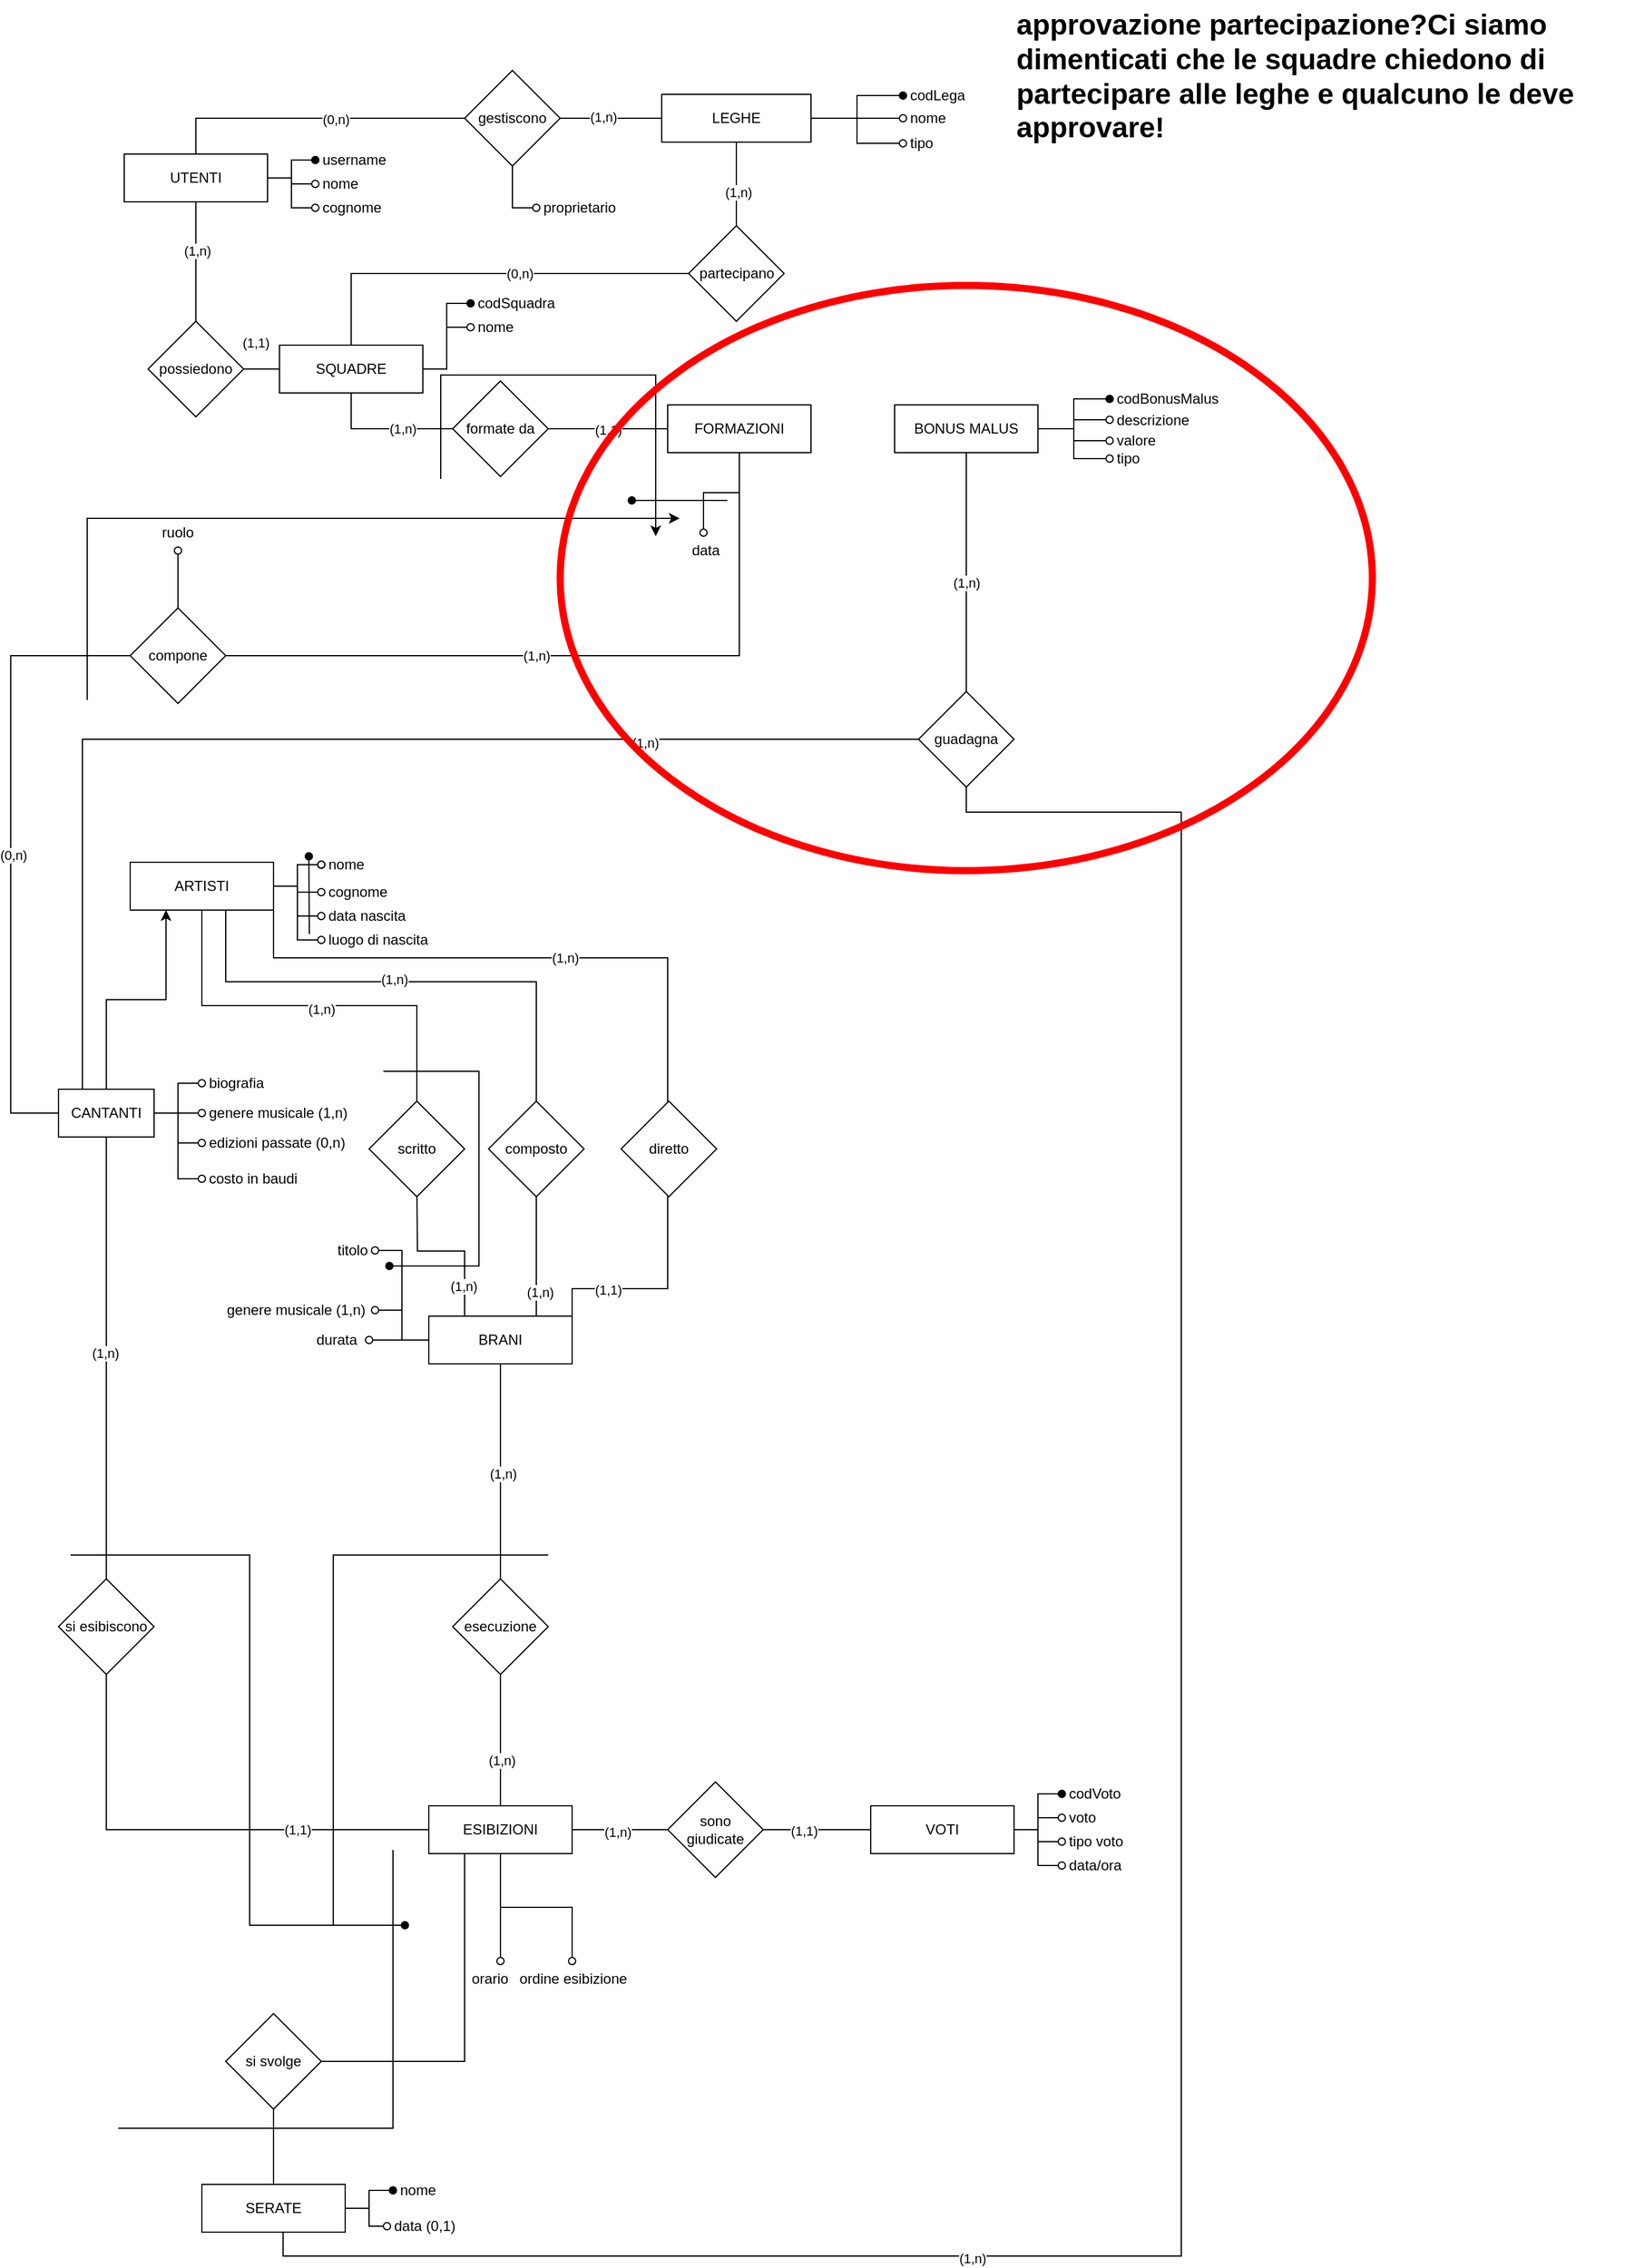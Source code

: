 <mxfile version="26.0.16" pages="2">
  <diagram id="_KvNBjtN0LgoV4jBBkdm" name="festival_sanremo_v2">
    <mxGraphModel dx="1674" dy="2490" grid="1" gridSize="10" guides="1" tooltips="1" connect="1" arrows="1" fold="1" page="1" pageScale="1" pageWidth="1169" pageHeight="827" math="0" shadow="0">
      <root>
        <mxCell id="0" />
        <mxCell id="1" parent="0" />
        <mxCell id="FfVXFCaMh1slwa6Uivpq-3" value="ARTISTI" style="rounded=0;whiteSpace=wrap;html=1;" parent="1" vertex="1">
          <mxGeometry x="120" y="-137" width="120" height="40" as="geometry" />
        </mxCell>
        <mxCell id="prDqPZr-P2w_M1zw6b7I-8" style="edgeStyle=orthogonalEdgeStyle;rounded=0;orthogonalLoop=1;jettySize=auto;html=1;exitX=1;exitY=0.5;exitDx=0;exitDy=0;endArrow=oval;endFill=0;" parent="1" source="FfVXFCaMh1slwa6Uivpq-3" target="FfVXFCaMh1slwa6Uivpq-5" edge="1">
          <mxGeometry relative="1" as="geometry" />
        </mxCell>
        <mxCell id="prDqPZr-P2w_M1zw6b7I-26" style="edgeStyle=orthogonalEdgeStyle;rounded=0;orthogonalLoop=1;jettySize=auto;html=1;exitX=1;exitY=0.5;exitDx=0;exitDy=0;endArrow=oval;endFill=0;" parent="1" source="FfVXFCaMh1slwa6Uivpq-3" target="FfVXFCaMh1slwa6Uivpq-7" edge="1">
          <mxGeometry relative="1" as="geometry" />
        </mxCell>
        <mxCell id="FfVXFCaMh1slwa6Uivpq-7" value="cognome" style="text;html=1;align=left;verticalAlign=middle;whiteSpace=wrap;rounded=0;spacingLeft=4;" parent="1" vertex="1">
          <mxGeometry x="280" y="-127" width="60" height="30" as="geometry" />
        </mxCell>
        <mxCell id="prDqPZr-P2w_M1zw6b7I-18" style="edgeStyle=orthogonalEdgeStyle;rounded=0;orthogonalLoop=1;jettySize=auto;html=1;exitX=1;exitY=0.5;exitDx=0;exitDy=0;endArrow=oval;endFill=0;" parent="1" source="prDqPZr-P2w_M1zw6b7I-15" target="FfVXFCaMh1slwa6Uivpq-9" edge="1">
          <mxGeometry relative="1" as="geometry" />
        </mxCell>
        <mxCell id="FfVXFCaMh1slwa6Uivpq-9" value="genere musicale (1,n)" style="text;html=1;align=left;verticalAlign=middle;whiteSpace=wrap;rounded=0;spacingLeft=4;" parent="1" vertex="1">
          <mxGeometry x="180" y="58" width="140" height="30" as="geometry" />
        </mxCell>
        <mxCell id="prDqPZr-P2w_M1zw6b7I-19" style="edgeStyle=orthogonalEdgeStyle;rounded=0;orthogonalLoop=1;jettySize=auto;html=1;exitX=1;exitY=0.5;exitDx=0;exitDy=0;endArrow=oval;endFill=0;" parent="1" source="prDqPZr-P2w_M1zw6b7I-15" target="FfVXFCaMh1slwa6Uivpq-11" edge="1">
          <mxGeometry relative="1" as="geometry" />
        </mxCell>
        <mxCell id="FfVXFCaMh1slwa6Uivpq-11" value="biografia" style="text;html=1;align=left;verticalAlign=middle;whiteSpace=wrap;rounded=0;spacingLeft=4;" parent="1" vertex="1">
          <mxGeometry x="180" y="33" width="60" height="30" as="geometry" />
        </mxCell>
        <mxCell id="prDqPZr-P2w_M1zw6b7I-14" style="edgeStyle=orthogonalEdgeStyle;rounded=0;orthogonalLoop=1;jettySize=auto;html=1;exitX=1;exitY=0.5;exitDx=0;exitDy=0;entryX=0;entryY=0.5;entryDx=0;entryDy=0;align=left;spacingLeft=4;endArrow=oval;endFill=0;" parent="1" source="FfVXFCaMh1slwa6Uivpq-3" target="FfVXFCaMh1slwa6Uivpq-13" edge="1">
          <mxGeometry relative="1" as="geometry" />
        </mxCell>
        <mxCell id="FfVXFCaMh1slwa6Uivpq-13" value="luogo di nascita" style="text;html=1;align=left;verticalAlign=middle;whiteSpace=wrap;rounded=0;spacingLeft=4;" parent="1" vertex="1">
          <mxGeometry x="280" y="-87" width="110" height="30" as="geometry" />
        </mxCell>
        <mxCell id="prDqPZr-P2w_M1zw6b7I-17" style="edgeStyle=orthogonalEdgeStyle;rounded=0;orthogonalLoop=1;jettySize=auto;html=1;exitX=1;exitY=0.5;exitDx=0;exitDy=0;endArrow=oval;endFill=0;entryX=0;entryY=0.5;entryDx=0;entryDy=0;" parent="1" source="prDqPZr-P2w_M1zw6b7I-15" target="FfVXFCaMh1slwa6Uivpq-15" edge="1">
          <mxGeometry relative="1" as="geometry" />
        </mxCell>
        <mxCell id="FfVXFCaMh1slwa6Uivpq-15" value="edizioni passate (0,n)" style="text;html=1;align=left;verticalAlign=middle;whiteSpace=wrap;rounded=0;spacingLeft=4;" parent="1" vertex="1">
          <mxGeometry x="180" y="83" width="160" height="30" as="geometry" />
        </mxCell>
        <mxCell id="prDqPZr-P2w_M1zw6b7I-13" style="edgeStyle=orthogonalEdgeStyle;rounded=0;orthogonalLoop=1;jettySize=auto;html=1;exitX=1;exitY=0.5;exitDx=0;exitDy=0;endArrow=oval;endFill=0;entryX=0;entryY=0.5;entryDx=0;entryDy=0;" parent="1" source="FfVXFCaMh1slwa6Uivpq-3" target="FfVXFCaMh1slwa6Uivpq-17" edge="1">
          <mxGeometry relative="1" as="geometry" />
        </mxCell>
        <mxCell id="FfVXFCaMh1slwa6Uivpq-17" value="data nascita" style="text;html=1;align=left;verticalAlign=middle;whiteSpace=wrap;rounded=0;spacingLeft=4;" parent="1" vertex="1">
          <mxGeometry x="280" y="-107" width="90" height="30" as="geometry" />
        </mxCell>
        <mxCell id="FfVXFCaMh1slwa6Uivpq-18" style="edgeStyle=orthogonalEdgeStyle;rounded=0;orthogonalLoop=1;jettySize=auto;html=1;endArrow=none;startFill=0;" parent="1" source="FfVXFCaMh1slwa6Uivpq-22" target="FfVXFCaMh1slwa6Uivpq-35" edge="1">
          <mxGeometry relative="1" as="geometry" />
        </mxCell>
        <mxCell id="FfVXFCaMh1slwa6Uivpq-19" value="(1,n)" style="edgeLabel;html=1;align=center;verticalAlign=middle;resizable=0;points=[];" parent="FfVXFCaMh1slwa6Uivpq-18" vertex="1" connectable="0">
          <mxGeometry x="0.015" y="2" relative="1" as="geometry">
            <mxPoint as="offset" />
          </mxGeometry>
        </mxCell>
        <mxCell id="prDqPZr-P2w_M1zw6b7I-30" style="edgeStyle=orthogonalEdgeStyle;rounded=0;orthogonalLoop=1;jettySize=auto;html=1;entryX=0.5;entryY=1;entryDx=0;entryDy=0;endArrow=none;startFill=0;exitX=0.25;exitY=0;exitDx=0;exitDy=0;" parent="1" source="FfVXFCaMh1slwa6Uivpq-22" edge="1">
          <mxGeometry relative="1" as="geometry">
            <mxPoint x="430" y="233" as="sourcePoint" />
            <mxPoint x="360" y="133" as="targetPoint" />
          </mxGeometry>
        </mxCell>
        <mxCell id="prDqPZr-P2w_M1zw6b7I-46" value="(1,n)" style="edgeLabel;html=1;align=center;verticalAlign=middle;resizable=0;points=[];" parent="prDqPZr-P2w_M1zw6b7I-30" vertex="1" connectable="0">
          <mxGeometry x="-0.66" y="1" relative="1" as="geometry">
            <mxPoint as="offset" />
          </mxGeometry>
        </mxCell>
        <mxCell id="FfVXFCaMh1slwa6Uivpq-22" value="BRANI" style="rounded=0;whiteSpace=wrap;html=1;" parent="1" vertex="1">
          <mxGeometry x="370" y="243" width="120" height="40" as="geometry" />
        </mxCell>
        <mxCell id="FfVXFCaMh1slwa6Uivpq-23" style="edgeStyle=orthogonalEdgeStyle;rounded=0;orthogonalLoop=1;jettySize=auto;html=1;exitX=0;exitY=0.5;exitDx=0;exitDy=0;endArrow=oval;endFill=0;startFill=0;entryX=1;entryY=0.5;entryDx=0;entryDy=0;" parent="1" source="FfVXFCaMh1slwa6Uivpq-22" target="FfVXFCaMh1slwa6Uivpq-24" edge="1">
          <mxGeometry relative="1" as="geometry" />
        </mxCell>
        <mxCell id="FfVXFCaMh1slwa6Uivpq-24" value="titolo" style="text;html=1;align=right;verticalAlign=middle;whiteSpace=wrap;rounded=0;spacingLeft=4;spacingRight=4;" parent="1" vertex="1">
          <mxGeometry x="265" y="173" width="60" height="30" as="geometry" />
        </mxCell>
        <mxCell id="FfVXFCaMh1slwa6Uivpq-25" style="edgeStyle=orthogonalEdgeStyle;rounded=0;orthogonalLoop=1;jettySize=auto;html=1;exitX=0;exitY=0.5;exitDx=0;exitDy=0;endArrow=oval;endFill=0;entryX=1;entryY=0.5;entryDx=0;entryDy=0;" parent="1" source="FfVXFCaMh1slwa6Uivpq-22" target="FfVXFCaMh1slwa6Uivpq-26" edge="1">
          <mxGeometry relative="1" as="geometry" />
        </mxCell>
        <mxCell id="FfVXFCaMh1slwa6Uivpq-26" value="durata" style="text;html=1;align=left;verticalAlign=middle;whiteSpace=wrap;rounded=0;spacingLeft=4;" parent="1" vertex="1">
          <mxGeometry x="270" y="248" width="50" height="30" as="geometry" />
        </mxCell>
        <mxCell id="FfVXFCaMh1slwa6Uivpq-27" style="edgeStyle=orthogonalEdgeStyle;rounded=0;orthogonalLoop=1;jettySize=auto;html=1;exitX=0;exitY=0.5;exitDx=0;exitDy=0;entryX=1;entryY=0.5;entryDx=0;entryDy=0;endArrow=oval;endFill=0;" parent="1" source="FfVXFCaMh1slwa6Uivpq-22" target="FfVXFCaMh1slwa6Uivpq-28" edge="1">
          <mxGeometry relative="1" as="geometry" />
        </mxCell>
        <mxCell id="FfVXFCaMh1slwa6Uivpq-28" value="genere musicale (1,n)" style="text;html=1;align=left;verticalAlign=middle;whiteSpace=wrap;rounded=0;spacingLeft=4;" parent="1" vertex="1">
          <mxGeometry x="195" y="223" width="130" height="30" as="geometry" />
        </mxCell>
        <mxCell id="FfVXFCaMh1slwa6Uivpq-29" style="edgeStyle=orthogonalEdgeStyle;rounded=0;orthogonalLoop=1;jettySize=auto;html=1;entryX=0;entryY=0.5;entryDx=0;entryDy=0;endArrow=none;startFill=0;" parent="1" source="FfVXFCaMh1slwa6Uivpq-32" target="FfVXFCaMh1slwa6Uivpq-42" edge="1">
          <mxGeometry relative="1" as="geometry" />
        </mxCell>
        <mxCell id="FfVXFCaMh1slwa6Uivpq-30" value="(1,n)" style="edgeLabel;html=1;align=center;verticalAlign=middle;resizable=0;points=[];" parent="FfVXFCaMh1slwa6Uivpq-29" vertex="1" connectable="0">
          <mxGeometry x="-0.061" y="-2" relative="1" as="geometry">
            <mxPoint as="offset" />
          </mxGeometry>
        </mxCell>
        <mxCell id="FfVXFCaMh1slwa6Uivpq-32" value="ESIBIZIONI" style="rounded=0;whiteSpace=wrap;html=1;" parent="1" vertex="1">
          <mxGeometry x="370" y="653" width="120" height="40" as="geometry" />
        </mxCell>
        <mxCell id="FfVXFCaMh1slwa6Uivpq-33" style="edgeStyle=orthogonalEdgeStyle;rounded=0;orthogonalLoop=1;jettySize=auto;html=1;exitX=0.5;exitY=1;exitDx=0;exitDy=0;entryX=0.5;entryY=0;entryDx=0;entryDy=0;endArrow=none;startFill=0;" parent="1" source="FfVXFCaMh1slwa6Uivpq-35" target="FfVXFCaMh1slwa6Uivpq-32" edge="1">
          <mxGeometry relative="1" as="geometry" />
        </mxCell>
        <mxCell id="FfVXFCaMh1slwa6Uivpq-34" value="(1,n)" style="edgeLabel;html=1;align=center;verticalAlign=middle;resizable=0;points=[];" parent="FfVXFCaMh1slwa6Uivpq-33" vertex="1" connectable="0">
          <mxGeometry x="0.296" y="1" relative="1" as="geometry">
            <mxPoint as="offset" />
          </mxGeometry>
        </mxCell>
        <mxCell id="FfVXFCaMh1slwa6Uivpq-35" value="esecuzione" style="rhombus;whiteSpace=wrap;html=1;" parent="1" vertex="1">
          <mxGeometry x="390" y="463" width="80" height="80" as="geometry" />
        </mxCell>
        <mxCell id="FfVXFCaMh1slwa6Uivpq-36" style="edgeStyle=orthogonalEdgeStyle;rounded=0;orthogonalLoop=1;jettySize=auto;html=1;exitX=0.5;exitY=1;exitDx=0;exitDy=0;entryX=0;entryY=0.5;entryDx=0;entryDy=0;endArrow=none;startFill=0;" parent="1" source="FfVXFCaMh1slwa6Uivpq-38" target="FfVXFCaMh1slwa6Uivpq-32" edge="1">
          <mxGeometry relative="1" as="geometry" />
        </mxCell>
        <mxCell id="FfVXFCaMh1slwa6Uivpq-37" value="(1,1)" style="edgeLabel;html=1;align=center;verticalAlign=middle;resizable=0;points=[];" parent="FfVXFCaMh1slwa6Uivpq-36" vertex="1" connectable="0">
          <mxGeometry x="0.505" y="-2" relative="1" as="geometry">
            <mxPoint x="-11" y="-2" as="offset" />
          </mxGeometry>
        </mxCell>
        <mxCell id="prDqPZr-P2w_M1zw6b7I-20" style="edgeStyle=orthogonalEdgeStyle;rounded=0;orthogonalLoop=1;jettySize=auto;html=1;entryX=0.5;entryY=1;entryDx=0;entryDy=0;endArrow=none;startFill=0;" parent="1" source="FfVXFCaMh1slwa6Uivpq-38" target="prDqPZr-P2w_M1zw6b7I-15" edge="1">
          <mxGeometry relative="1" as="geometry" />
        </mxCell>
        <mxCell id="prDqPZr-P2w_M1zw6b7I-47" value="(1,n)" style="edgeLabel;html=1;align=center;verticalAlign=middle;resizable=0;points=[];" parent="prDqPZr-P2w_M1zw6b7I-20" vertex="1" connectable="0">
          <mxGeometry x="0.024" y="1" relative="1" as="geometry">
            <mxPoint as="offset" />
          </mxGeometry>
        </mxCell>
        <mxCell id="FfVXFCaMh1slwa6Uivpq-38" value="si esibiscono" style="rhombus;whiteSpace=wrap;html=1;" parent="1" vertex="1">
          <mxGeometry x="60" y="463" width="80" height="80" as="geometry" />
        </mxCell>
        <mxCell id="FfVXFCaMh1slwa6Uivpq-39" value="" style="endArrow=oval;html=1;rounded=0;endFill=1;" parent="1" edge="1">
          <mxGeometry width="50" height="50" relative="1" as="geometry">
            <mxPoint x="270" y="-77" as="sourcePoint" />
            <mxPoint x="269.58" y="-142" as="targetPoint" />
          </mxGeometry>
        </mxCell>
        <mxCell id="FfVXFCaMh1slwa6Uivpq-40" style="edgeStyle=orthogonalEdgeStyle;rounded=0;orthogonalLoop=1;jettySize=auto;html=1;entryX=0;entryY=0.5;entryDx=0;entryDy=0;endArrow=none;startFill=0;" parent="1" source="FfVXFCaMh1slwa6Uivpq-42" target="FfVXFCaMh1slwa6Uivpq-43" edge="1">
          <mxGeometry relative="1" as="geometry" />
        </mxCell>
        <mxCell id="FfVXFCaMh1slwa6Uivpq-41" value="(1,1)" style="edgeLabel;html=1;align=center;verticalAlign=middle;resizable=0;points=[];" parent="FfVXFCaMh1slwa6Uivpq-40" vertex="1" connectable="0">
          <mxGeometry x="-0.242" y="-1" relative="1" as="geometry">
            <mxPoint as="offset" />
          </mxGeometry>
        </mxCell>
        <mxCell id="FfVXFCaMh1slwa6Uivpq-42" value="sono&lt;div&gt;giudicate&lt;/div&gt;" style="rhombus;whiteSpace=wrap;html=1;" parent="1" vertex="1">
          <mxGeometry x="570" y="633" width="80" height="80" as="geometry" />
        </mxCell>
        <mxCell id="FfVXFCaMh1slwa6Uivpq-43" value="VOTI" style="rounded=0;whiteSpace=wrap;html=1;" parent="1" vertex="1">
          <mxGeometry x="740" y="653" width="120" height="40" as="geometry" />
        </mxCell>
        <mxCell id="FfVXFCaMh1slwa6Uivpq-44" style="edgeStyle=orthogonalEdgeStyle;rounded=0;orthogonalLoop=1;jettySize=auto;html=1;endArrow=oval;endFill=1;exitX=1;exitY=0.5;exitDx=0;exitDy=0;" parent="1" source="FfVXFCaMh1slwa6Uivpq-43" target="FfVXFCaMh1slwa6Uivpq-45" edge="1">
          <mxGeometry relative="1" as="geometry" />
        </mxCell>
        <mxCell id="FfVXFCaMh1slwa6Uivpq-45" value="codVoto" style="text;html=1;align=left;verticalAlign=middle;whiteSpace=wrap;rounded=0;spacingLeft=4;" parent="1" vertex="1">
          <mxGeometry x="900" y="633" width="60" height="20" as="geometry" />
        </mxCell>
        <mxCell id="FfVXFCaMh1slwa6Uivpq-46" style="edgeStyle=orthogonalEdgeStyle;rounded=0;orthogonalLoop=1;jettySize=auto;html=1;endArrow=oval;endFill=0;exitX=1;exitY=0.5;exitDx=0;exitDy=0;" parent="1" source="FfVXFCaMh1slwa6Uivpq-43" target="FfVXFCaMh1slwa6Uivpq-47" edge="1">
          <mxGeometry relative="1" as="geometry">
            <mxPoint x="940" y="533" as="sourcePoint" />
          </mxGeometry>
        </mxCell>
        <mxCell id="FfVXFCaMh1slwa6Uivpq-47" value="voto" style="text;html=1;align=left;verticalAlign=middle;whiteSpace=wrap;rounded=0;spacingLeft=4;" parent="1" vertex="1">
          <mxGeometry x="900" y="653" width="60" height="20" as="geometry" />
        </mxCell>
        <mxCell id="FfVXFCaMh1slwa6Uivpq-48" style="edgeStyle=orthogonalEdgeStyle;rounded=0;orthogonalLoop=1;jettySize=auto;html=1;exitX=1;exitY=0.5;exitDx=0;exitDy=0;entryX=0;entryY=0.5;entryDx=0;entryDy=0;endArrow=oval;endFill=0;" parent="1" source="FfVXFCaMh1slwa6Uivpq-43" target="FfVXFCaMh1slwa6Uivpq-49" edge="1">
          <mxGeometry relative="1" as="geometry" />
        </mxCell>
        <mxCell id="FfVXFCaMh1slwa6Uivpq-49" value="tipo voto" style="text;html=1;align=left;verticalAlign=middle;whiteSpace=wrap;rounded=0;spacingLeft=4;" parent="1" vertex="1">
          <mxGeometry x="900" y="673" width="60" height="20" as="geometry" />
        </mxCell>
        <mxCell id="FfVXFCaMh1slwa6Uivpq-50" style="edgeStyle=orthogonalEdgeStyle;rounded=0;orthogonalLoop=1;jettySize=auto;html=1;exitX=1;exitY=0.5;exitDx=0;exitDy=0;endArrow=oval;endFill=0;entryX=0;entryY=0.5;entryDx=0;entryDy=0;" parent="1" source="FfVXFCaMh1slwa6Uivpq-43" target="FfVXFCaMh1slwa6Uivpq-51" edge="1">
          <mxGeometry relative="1" as="geometry" />
        </mxCell>
        <mxCell id="FfVXFCaMh1slwa6Uivpq-51" value="data/ora" style="text;html=1;align=left;verticalAlign=middle;whiteSpace=wrap;rounded=0;spacingLeft=4;" parent="1" vertex="1">
          <mxGeometry x="900" y="693" width="60" height="20" as="geometry" />
        </mxCell>
        <mxCell id="FfVXFCaMh1slwa6Uivpq-55" style="edgeStyle=orthogonalEdgeStyle;rounded=0;orthogonalLoop=1;jettySize=auto;html=1;exitX=0.5;exitY=1;exitDx=0;exitDy=0;endArrow=oval;endFill=0;" parent="1" source="FfVXFCaMh1slwa6Uivpq-32" target="FfVXFCaMh1slwa6Uivpq-56" edge="1">
          <mxGeometry relative="1" as="geometry" />
        </mxCell>
        <mxCell id="FfVXFCaMh1slwa6Uivpq-56" value="ordine esibizione" style="text;html=1;align=left;verticalAlign=middle;whiteSpace=wrap;rounded=0;spacingLeft=4;" parent="1" vertex="1">
          <mxGeometry x="440" y="783" width="100" height="30" as="geometry" />
        </mxCell>
        <mxCell id="FfVXFCaMh1slwa6Uivpq-57" style="edgeStyle=orthogonalEdgeStyle;rounded=0;orthogonalLoop=1;jettySize=auto;html=1;endArrow=oval;endFill=0;" parent="1" source="FfVXFCaMh1slwa6Uivpq-32" target="FfVXFCaMh1slwa6Uivpq-58" edge="1">
          <mxGeometry relative="1" as="geometry" />
        </mxCell>
        <mxCell id="FfVXFCaMh1slwa6Uivpq-58" value="orario" style="text;html=1;align=left;verticalAlign=middle;whiteSpace=wrap;rounded=0;spacingLeft=4;" parent="1" vertex="1">
          <mxGeometry x="400" y="783" width="60" height="30" as="geometry" />
        </mxCell>
        <mxCell id="FfVXFCaMh1slwa6Uivpq-59" value="" style="endArrow=oval;html=1;rounded=0;endFill=1;" parent="1" edge="1">
          <mxGeometry width="50" height="50" relative="1" as="geometry">
            <mxPoint x="70" y="443" as="sourcePoint" />
            <mxPoint x="350" y="753" as="targetPoint" />
            <Array as="points">
              <mxPoint x="220" y="443" />
              <mxPoint x="220" y="753" />
            </Array>
          </mxGeometry>
        </mxCell>
        <mxCell id="FfVXFCaMh1slwa6Uivpq-60" value="" style="endArrow=none;html=1;rounded=0;startFill=0;" parent="1" edge="1">
          <mxGeometry width="50" height="50" relative="1" as="geometry">
            <mxPoint x="470" y="443" as="sourcePoint" />
            <mxPoint x="350" y="753" as="targetPoint" />
            <Array as="points">
              <mxPoint x="290" y="443" />
              <mxPoint x="290" y="753" />
            </Array>
          </mxGeometry>
        </mxCell>
        <mxCell id="x2zab3pYVwAR0wrfxQrk-1" style="edgeStyle=orthogonalEdgeStyle;rounded=0;orthogonalLoop=1;jettySize=auto;html=1;exitX=0.5;exitY=1;exitDx=0;exitDy=0;entryX=0.5;entryY=0;entryDx=0;entryDy=0;endArrow=none;startFill=0;" parent="1" source="x2zab3pYVwAR0wrfxQrk-3" target="x2zab3pYVwAR0wrfxQrk-15" edge="1">
          <mxGeometry relative="1" as="geometry" />
        </mxCell>
        <mxCell id="x2zab3pYVwAR0wrfxQrk-2" value="(1,n)" style="edgeLabel;html=1;align=center;verticalAlign=middle;resizable=0;points=[];" parent="x2zab3pYVwAR0wrfxQrk-1" vertex="1" connectable="0">
          <mxGeometry x="-0.185" y="1" relative="1" as="geometry">
            <mxPoint as="offset" />
          </mxGeometry>
        </mxCell>
        <mxCell id="mLG4oxGB4V9aVwgX2wfx-12" style="edgeStyle=orthogonalEdgeStyle;rounded=0;orthogonalLoop=1;jettySize=auto;html=1;exitX=0.5;exitY=0;exitDx=0;exitDy=0;entryX=0;entryY=0.5;entryDx=0;entryDy=0;endArrow=none;startFill=0;" parent="1" source="x2zab3pYVwAR0wrfxQrk-3" target="mLG4oxGB4V9aVwgX2wfx-10" edge="1">
          <mxGeometry relative="1" as="geometry" />
        </mxCell>
        <mxCell id="mLG4oxGB4V9aVwgX2wfx-32" value="(0,n)" style="edgeLabel;html=1;align=center;verticalAlign=middle;resizable=0;points=[];" parent="mLG4oxGB4V9aVwgX2wfx-12" vertex="1" connectable="0">
          <mxGeometry x="0.151" y="-1" relative="1" as="geometry">
            <mxPoint as="offset" />
          </mxGeometry>
        </mxCell>
        <mxCell id="x2zab3pYVwAR0wrfxQrk-3" value="UTENTI" style="rounded=0;whiteSpace=wrap;html=1;" parent="1" vertex="1">
          <mxGeometry x="115" y="-730" width="120" height="40" as="geometry" />
        </mxCell>
        <mxCell id="x2zab3pYVwAR0wrfxQrk-4" style="edgeStyle=orthogonalEdgeStyle;rounded=0;orthogonalLoop=1;jettySize=auto;html=1;exitX=1;exitY=0.5;exitDx=0;exitDy=0;endArrow=oval;endFill=1;entryX=0;entryY=0.5;entryDx=0;entryDy=0;" parent="1" source="x2zab3pYVwAR0wrfxQrk-3" target="x2zab3pYVwAR0wrfxQrk-5" edge="1">
          <mxGeometry relative="1" as="geometry" />
        </mxCell>
        <mxCell id="x2zab3pYVwAR0wrfxQrk-5" value="username" style="text;html=1;align=left;verticalAlign=middle;whiteSpace=wrap;rounded=0;spacingLeft=4;" parent="1" vertex="1">
          <mxGeometry x="275" y="-740" width="60" height="30" as="geometry" />
        </mxCell>
        <mxCell id="x2zab3pYVwAR0wrfxQrk-6" style="edgeStyle=orthogonalEdgeStyle;rounded=0;orthogonalLoop=1;jettySize=auto;html=1;exitX=1;exitY=0.5;exitDx=0;exitDy=0;endArrow=oval;endFill=0;" parent="1" source="x2zab3pYVwAR0wrfxQrk-3" target="x2zab3pYVwAR0wrfxQrk-7" edge="1">
          <mxGeometry relative="1" as="geometry" />
        </mxCell>
        <mxCell id="x2zab3pYVwAR0wrfxQrk-7" value="nome" style="text;html=1;align=left;verticalAlign=middle;whiteSpace=wrap;rounded=0;spacingLeft=4;" parent="1" vertex="1">
          <mxGeometry x="275" y="-720" width="60" height="30" as="geometry" />
        </mxCell>
        <mxCell id="x2zab3pYVwAR0wrfxQrk-8" style="edgeStyle=orthogonalEdgeStyle;rounded=0;orthogonalLoop=1;jettySize=auto;html=1;entryX=0;entryY=0.5;entryDx=0;entryDy=0;exitX=1;exitY=0.5;exitDx=0;exitDy=0;endArrow=oval;endFill=0;" parent="1" source="x2zab3pYVwAR0wrfxQrk-3" target="x2zab3pYVwAR0wrfxQrk-9" edge="1">
          <mxGeometry relative="1" as="geometry">
            <mxPoint x="235" y="-700" as="sourcePoint" />
          </mxGeometry>
        </mxCell>
        <mxCell id="x2zab3pYVwAR0wrfxQrk-9" value="cognome" style="text;html=1;align=left;verticalAlign=middle;whiteSpace=wrap;rounded=0;spacingLeft=4;" parent="1" vertex="1">
          <mxGeometry x="275" y="-700" width="60" height="30" as="geometry" />
        </mxCell>
        <mxCell id="prDqPZr-P2w_M1zw6b7I-51" style="edgeStyle=orthogonalEdgeStyle;rounded=0;orthogonalLoop=1;jettySize=auto;html=1;exitX=0.5;exitY=1;exitDx=0;exitDy=0;entryX=0;entryY=0.5;entryDx=0;entryDy=0;endArrow=none;startFill=0;" parent="1" source="x2zab3pYVwAR0wrfxQrk-12" target="prDqPZr-P2w_M1zw6b7I-50" edge="1">
          <mxGeometry relative="1" as="geometry" />
        </mxCell>
        <mxCell id="prDqPZr-P2w_M1zw6b7I-52" value="(1,n)" style="edgeLabel;html=1;align=center;verticalAlign=middle;resizable=0;points=[];" parent="prDqPZr-P2w_M1zw6b7I-51" vertex="1" connectable="0">
          <mxGeometry x="0.263" relative="1" as="geometry">
            <mxPoint as="offset" />
          </mxGeometry>
        </mxCell>
        <mxCell id="x2zab3pYVwAR0wrfxQrk-12" value="SQUADRE" style="rounded=0;whiteSpace=wrap;html=1;" parent="1" vertex="1">
          <mxGeometry x="245" y="-570" width="120" height="40" as="geometry" />
        </mxCell>
        <mxCell id="x2zab3pYVwAR0wrfxQrk-13" style="edgeStyle=orthogonalEdgeStyle;rounded=0;orthogonalLoop=1;jettySize=auto;html=1;endArrow=none;startFill=0;" parent="1" source="x2zab3pYVwAR0wrfxQrk-15" target="x2zab3pYVwAR0wrfxQrk-12" edge="1">
          <mxGeometry relative="1" as="geometry" />
        </mxCell>
        <mxCell id="x2zab3pYVwAR0wrfxQrk-14" value="(1,1)" style="edgeLabel;html=1;align=center;verticalAlign=middle;resizable=0;points=[];" parent="x2zab3pYVwAR0wrfxQrk-13" vertex="1" connectable="0">
          <mxGeometry x="0.168" y="1" relative="1" as="geometry">
            <mxPoint x="-1" y="-23" as="offset" />
          </mxGeometry>
        </mxCell>
        <mxCell id="x2zab3pYVwAR0wrfxQrk-15" value="possiedono" style="rhombus;whiteSpace=wrap;html=1;" parent="1" vertex="1">
          <mxGeometry x="135" y="-590" width="80" height="80" as="geometry" />
        </mxCell>
        <mxCell id="x2zab3pYVwAR0wrfxQrk-16" style="edgeStyle=orthogonalEdgeStyle;rounded=0;orthogonalLoop=1;jettySize=auto;html=1;endArrow=oval;endFill=0;exitX=1;exitY=0.5;exitDx=0;exitDy=0;entryX=0;entryY=0.5;entryDx=0;entryDy=0;" parent="1" source="x2zab3pYVwAR0wrfxQrk-12" target="x2zab3pYVwAR0wrfxQrk-17" edge="1">
          <mxGeometry relative="1" as="geometry" />
        </mxCell>
        <mxCell id="x2zab3pYVwAR0wrfxQrk-17" value="nome" style="text;html=1;align=left;verticalAlign=middle;whiteSpace=wrap;rounded=0;spacingLeft=4;" parent="1" vertex="1">
          <mxGeometry x="405" y="-600" width="80" height="30" as="geometry" />
        </mxCell>
        <mxCell id="x2zab3pYVwAR0wrfxQrk-18" style="edgeStyle=orthogonalEdgeStyle;rounded=0;orthogonalLoop=1;jettySize=auto;html=1;exitX=1;exitY=0.5;exitDx=0;exitDy=0;endArrow=oval;endFill=1;entryX=0;entryY=0.5;entryDx=0;entryDy=0;" parent="1" source="x2zab3pYVwAR0wrfxQrk-12" target="x2zab3pYVwAR0wrfxQrk-19" edge="1">
          <mxGeometry relative="1" as="geometry" />
        </mxCell>
        <mxCell id="x2zab3pYVwAR0wrfxQrk-19" value="codSquadra" style="text;html=1;align=left;verticalAlign=middle;whiteSpace=wrap;rounded=0;spacingLeft=4;" parent="1" vertex="1">
          <mxGeometry x="405" y="-620" width="80" height="30" as="geometry" />
        </mxCell>
        <mxCell id="x2zab3pYVwAR0wrfxQrk-21" value="FORMAZIONI" style="rounded=0;whiteSpace=wrap;html=1;" parent="1" vertex="1">
          <mxGeometry x="570" y="-520" width="120" height="40" as="geometry" />
        </mxCell>
        <mxCell id="prDqPZr-P2w_M1zw6b7I-57" style="edgeStyle=orthogonalEdgeStyle;rounded=0;orthogonalLoop=1;jettySize=auto;html=1;entryX=0.5;entryY=1;entryDx=0;entryDy=0;endArrow=none;startFill=0;" parent="1" source="x2zab3pYVwAR0wrfxQrk-28" target="x2zab3pYVwAR0wrfxQrk-21" edge="1">
          <mxGeometry relative="1" as="geometry" />
        </mxCell>
        <mxCell id="prDqPZr-P2w_M1zw6b7I-67" value="(1,n)" style="edgeLabel;html=1;align=center;verticalAlign=middle;resizable=0;points=[];" parent="prDqPZr-P2w_M1zw6b7I-57" vertex="1" connectable="0">
          <mxGeometry x="-0.133" relative="1" as="geometry">
            <mxPoint as="offset" />
          </mxGeometry>
        </mxCell>
        <mxCell id="x2zab3pYVwAR0wrfxQrk-28" value="compone" style="rhombus;whiteSpace=wrap;html=1;" parent="1" vertex="1">
          <mxGeometry x="120" y="-350" width="80" height="80" as="geometry" />
        </mxCell>
        <mxCell id="prDqPZr-P2w_M1zw6b7I-59" style="edgeStyle=orthogonalEdgeStyle;rounded=0;orthogonalLoop=1;jettySize=auto;html=1;endArrow=oval;endFill=0;" parent="1" source="x2zab3pYVwAR0wrfxQrk-21" target="x2zab3pYVwAR0wrfxQrk-29" edge="1">
          <mxGeometry relative="1" as="geometry" />
        </mxCell>
        <mxCell id="x2zab3pYVwAR0wrfxQrk-29" value="data" style="text;html=1;align=center;verticalAlign=middle;whiteSpace=wrap;rounded=0;spacingLeft=4;" parent="1" vertex="1">
          <mxGeometry x="570" y="-413" width="60" height="30" as="geometry" />
        </mxCell>
        <mxCell id="prDqPZr-P2w_M1zw6b7I-76" style="edgeStyle=orthogonalEdgeStyle;rounded=0;orthogonalLoop=1;jettySize=auto;html=1;entryX=0.5;entryY=0;entryDx=0;entryDy=0;endArrow=none;startFill=0;" parent="1" source="prDqPZr-P2w_M1zw6b7I-1" target="prDqPZr-P2w_M1zw6b7I-80" edge="1">
          <mxGeometry relative="1" as="geometry">
            <mxPoint x="780" y="-398" as="targetPoint" />
          </mxGeometry>
        </mxCell>
        <mxCell id="7fMzcdS0EOivYQ-1r7Ah-8" value="(1,n)" style="edgeLabel;html=1;align=center;verticalAlign=middle;resizable=0;points=[];" vertex="1" connectable="0" parent="prDqPZr-P2w_M1zw6b7I-76">
          <mxGeometry x="0.084" relative="1" as="geometry">
            <mxPoint as="offset" />
          </mxGeometry>
        </mxCell>
        <mxCell id="prDqPZr-P2w_M1zw6b7I-1" value="BONUS MALUS" style="rounded=0;whiteSpace=wrap;html=1;" parent="1" vertex="1">
          <mxGeometry x="760" y="-520" width="120" height="40" as="geometry" />
        </mxCell>
        <mxCell id="prDqPZr-P2w_M1zw6b7I-2" style="edgeStyle=orthogonalEdgeStyle;rounded=0;orthogonalLoop=1;jettySize=auto;html=1;exitX=1;exitY=0.5;exitDx=0;exitDy=0;endArrow=oval;endFill=1;entryX=0;entryY=0.5;entryDx=0;entryDy=0;" parent="1" source="prDqPZr-P2w_M1zw6b7I-1" target="prDqPZr-P2w_M1zw6b7I-3" edge="1">
          <mxGeometry relative="1" as="geometry" />
        </mxCell>
        <mxCell id="prDqPZr-P2w_M1zw6b7I-3" value="codBonusMalus" style="text;html=1;align=left;verticalAlign=middle;whiteSpace=wrap;rounded=0;spacingLeft=4;" parent="1" vertex="1">
          <mxGeometry x="940" y="-540" width="110" height="30" as="geometry" />
        </mxCell>
        <mxCell id="prDqPZr-P2w_M1zw6b7I-4" style="edgeStyle=orthogonalEdgeStyle;rounded=0;orthogonalLoop=1;jettySize=auto;html=1;endArrow=oval;endFill=0;exitX=1;exitY=0.5;exitDx=0;exitDy=0;" parent="1" source="prDqPZr-P2w_M1zw6b7I-1" target="prDqPZr-P2w_M1zw6b7I-5" edge="1">
          <mxGeometry relative="1" as="geometry" />
        </mxCell>
        <mxCell id="prDqPZr-P2w_M1zw6b7I-5" value="valore" style="text;html=1;align=left;verticalAlign=middle;whiteSpace=wrap;rounded=0;spacingLeft=4;" parent="1" vertex="1">
          <mxGeometry x="940" y="-505" width="60" height="30" as="geometry" />
        </mxCell>
        <mxCell id="prDqPZr-P2w_M1zw6b7I-6" style="edgeStyle=orthogonalEdgeStyle;rounded=0;orthogonalLoop=1;jettySize=auto;html=1;exitX=1;exitY=0.5;exitDx=0;exitDy=0;endArrow=oval;endFill=0;" parent="1" source="prDqPZr-P2w_M1zw6b7I-1" target="prDqPZr-P2w_M1zw6b7I-7" edge="1">
          <mxGeometry relative="1" as="geometry" />
        </mxCell>
        <mxCell id="prDqPZr-P2w_M1zw6b7I-7" value="descrizione" style="text;html=1;align=left;verticalAlign=middle;whiteSpace=wrap;rounded=0;spacingLeft=4;" parent="1" vertex="1">
          <mxGeometry x="940" y="-520" width="91" height="25" as="geometry" />
        </mxCell>
        <mxCell id="prDqPZr-P2w_M1zw6b7I-16" style="edgeStyle=orthogonalEdgeStyle;rounded=0;orthogonalLoop=1;jettySize=auto;html=1;entryX=0.25;entryY=1;entryDx=0;entryDy=0;" parent="1" source="prDqPZr-P2w_M1zw6b7I-15" target="FfVXFCaMh1slwa6Uivpq-3" edge="1">
          <mxGeometry relative="1" as="geometry" />
        </mxCell>
        <mxCell id="prDqPZr-P2w_M1zw6b7I-56" style="edgeStyle=orthogonalEdgeStyle;rounded=0;orthogonalLoop=1;jettySize=auto;html=1;entryX=0;entryY=0.5;entryDx=0;entryDy=0;endArrow=none;startFill=0;" parent="1" source="prDqPZr-P2w_M1zw6b7I-15" target="x2zab3pYVwAR0wrfxQrk-28" edge="1">
          <mxGeometry relative="1" as="geometry">
            <Array as="points">
              <mxPoint x="20" y="73" />
              <mxPoint x="20" y="-310" />
            </Array>
          </mxGeometry>
        </mxCell>
        <mxCell id="prDqPZr-P2w_M1zw6b7I-68" value="(0,n)" style="edgeLabel;html=1;align=center;verticalAlign=middle;resizable=0;points=[];" parent="prDqPZr-P2w_M1zw6b7I-56" vertex="1" connectable="0">
          <mxGeometry x="-0.021" y="-2" relative="1" as="geometry">
            <mxPoint as="offset" />
          </mxGeometry>
        </mxCell>
        <mxCell id="prDqPZr-P2w_M1zw6b7I-15" value="CANTANTI" style="rounded=0;whiteSpace=wrap;html=1;" parent="1" vertex="1">
          <mxGeometry x="60" y="53" width="80" height="40" as="geometry" />
        </mxCell>
        <mxCell id="prDqPZr-P2w_M1zw6b7I-23" value="" style="edgeStyle=orthogonalEdgeStyle;rounded=0;orthogonalLoop=1;jettySize=auto;html=1;exitX=1;exitY=0.5;exitDx=0;exitDy=0;endArrow=oval;endFill=0;" parent="1" source="FfVXFCaMh1slwa6Uivpq-3" target="FfVXFCaMh1slwa6Uivpq-5" edge="1">
          <mxGeometry relative="1" as="geometry">
            <mxPoint x="240" y="-117" as="sourcePoint" />
            <mxPoint x="310" y="-157" as="targetPoint" />
          </mxGeometry>
        </mxCell>
        <mxCell id="FfVXFCaMh1slwa6Uivpq-5" value="nome" style="text;html=1;align=left;verticalAlign=middle;whiteSpace=wrap;rounded=0;spacingLeft=4;" parent="1" vertex="1">
          <mxGeometry x="280" y="-150" width="60" height="30" as="geometry" />
        </mxCell>
        <mxCell id="prDqPZr-P2w_M1zw6b7I-31" style="edgeStyle=orthogonalEdgeStyle;rounded=0;orthogonalLoop=1;jettySize=auto;html=1;entryX=0.5;entryY=1;entryDx=0;entryDy=0;exitX=0.5;exitY=0;exitDx=0;exitDy=0;endArrow=none;startFill=0;" parent="1" source="prDqPZr-P2w_M1zw6b7I-27" target="FfVXFCaMh1slwa6Uivpq-3" edge="1">
          <mxGeometry relative="1" as="geometry">
            <mxPoint x="395" y="13" as="sourcePoint" />
            <mxPoint x="225" y="-97" as="targetPoint" />
          </mxGeometry>
        </mxCell>
        <mxCell id="prDqPZr-P2w_M1zw6b7I-41" value="(1,n)" style="edgeLabel;html=1;align=center;verticalAlign=middle;resizable=0;points=[];" parent="prDqPZr-P2w_M1zw6b7I-31" vertex="1" connectable="0">
          <mxGeometry x="-0.057" y="3" relative="1" as="geometry">
            <mxPoint as="offset" />
          </mxGeometry>
        </mxCell>
        <mxCell id="prDqPZr-P2w_M1zw6b7I-27" value="scritto" style="rhombus;whiteSpace=wrap;html=1;" parent="1" vertex="1">
          <mxGeometry x="320" y="63" width="80" height="80" as="geometry" />
        </mxCell>
        <mxCell id="prDqPZr-P2w_M1zw6b7I-32" style="edgeStyle=orthogonalEdgeStyle;rounded=0;orthogonalLoop=1;jettySize=auto;html=1;endArrow=none;startFill=0;exitX=0.5;exitY=0;exitDx=0;exitDy=0;" parent="1" source="prDqPZr-P2w_M1zw6b7I-28" edge="1">
          <mxGeometry relative="1" as="geometry">
            <mxPoint x="200" y="-97" as="targetPoint" />
            <Array as="points">
              <mxPoint x="460" y="-37" />
              <mxPoint x="200" y="-37" />
            </Array>
          </mxGeometry>
        </mxCell>
        <mxCell id="prDqPZr-P2w_M1zw6b7I-42" value="(1,n)" style="edgeLabel;html=1;align=center;verticalAlign=middle;resizable=0;points=[];" parent="prDqPZr-P2w_M1zw6b7I-32" vertex="1" connectable="0">
          <mxGeometry x="0.043" y="-2" relative="1" as="geometry">
            <mxPoint as="offset" />
          </mxGeometry>
        </mxCell>
        <mxCell id="prDqPZr-P2w_M1zw6b7I-34" style="edgeStyle=orthogonalEdgeStyle;rounded=0;orthogonalLoop=1;jettySize=auto;html=1;entryX=0.75;entryY=0;entryDx=0;entryDy=0;endArrow=none;startFill=0;" parent="1" source="prDqPZr-P2w_M1zw6b7I-28" target="FfVXFCaMh1slwa6Uivpq-22" edge="1">
          <mxGeometry relative="1" as="geometry" />
        </mxCell>
        <mxCell id="prDqPZr-P2w_M1zw6b7I-45" value="(1,n)" style="edgeLabel;html=1;align=center;verticalAlign=middle;resizable=0;points=[];" parent="prDqPZr-P2w_M1zw6b7I-34" vertex="1" connectable="0">
          <mxGeometry x="0.592" y="3" relative="1" as="geometry">
            <mxPoint as="offset" />
          </mxGeometry>
        </mxCell>
        <mxCell id="prDqPZr-P2w_M1zw6b7I-28" value="composto" style="rhombus;whiteSpace=wrap;html=1;" parent="1" vertex="1">
          <mxGeometry x="420" y="63" width="80" height="80" as="geometry" />
        </mxCell>
        <mxCell id="prDqPZr-P2w_M1zw6b7I-36" style="edgeStyle=orthogonalEdgeStyle;rounded=0;orthogonalLoop=1;jettySize=auto;html=1;exitX=0.5;exitY=0;exitDx=0;exitDy=0;entryX=1;entryY=1;entryDx=0;entryDy=0;endArrow=none;startFill=0;" parent="1" source="prDqPZr-P2w_M1zw6b7I-29" target="FfVXFCaMh1slwa6Uivpq-3" edge="1">
          <mxGeometry relative="1" as="geometry">
            <Array as="points">
              <mxPoint x="570" y="-57" />
              <mxPoint x="240" y="-57" />
            </Array>
          </mxGeometry>
        </mxCell>
        <mxCell id="prDqPZr-P2w_M1zw6b7I-43" value="(1,n)" style="edgeLabel;html=1;align=center;verticalAlign=middle;resizable=0;points=[];" parent="prDqPZr-P2w_M1zw6b7I-36" vertex="1" connectable="0">
          <mxGeometry x="-0.156" relative="1" as="geometry">
            <mxPoint as="offset" />
          </mxGeometry>
        </mxCell>
        <mxCell id="prDqPZr-P2w_M1zw6b7I-40" style="edgeStyle=orthogonalEdgeStyle;rounded=0;orthogonalLoop=1;jettySize=auto;html=1;entryX=1;entryY=0;entryDx=0;entryDy=0;endArrow=none;startFill=0;exitX=0.5;exitY=1;exitDx=0;exitDy=0;" parent="1" source="prDqPZr-P2w_M1zw6b7I-29" target="FfVXFCaMh1slwa6Uivpq-22" edge="1">
          <mxGeometry relative="1" as="geometry">
            <Array as="points">
              <mxPoint x="570" y="220" />
              <mxPoint x="490" y="220" />
            </Array>
          </mxGeometry>
        </mxCell>
        <mxCell id="prDqPZr-P2w_M1zw6b7I-44" value="(1,1)" style="edgeLabel;html=1;align=center;verticalAlign=middle;resizable=0;points=[];" parent="prDqPZr-P2w_M1zw6b7I-40" vertex="1" connectable="0">
          <mxGeometry x="0.413" y="1" relative="1" as="geometry">
            <mxPoint as="offset" />
          </mxGeometry>
        </mxCell>
        <mxCell id="prDqPZr-P2w_M1zw6b7I-29" value="diretto" style="rhombus;whiteSpace=wrap;html=1;" parent="1" vertex="1">
          <mxGeometry x="531" y="63" width="80" height="80" as="geometry" />
        </mxCell>
        <mxCell id="prDqPZr-P2w_M1zw6b7I-49" value="" style="endArrow=oval;html=1;rounded=0;endFill=1;entryX=1;entryY=1;entryDx=0;entryDy=0;" parent="1" edge="1">
          <mxGeometry width="50" height="50" relative="1" as="geometry">
            <mxPoint x="332" y="38" as="sourcePoint" />
            <mxPoint x="337" y="201" as="targetPoint" />
            <Array as="points">
              <mxPoint x="412" y="38" />
              <mxPoint x="412" y="201" />
            </Array>
          </mxGeometry>
        </mxCell>
        <mxCell id="prDqPZr-P2w_M1zw6b7I-53" style="edgeStyle=orthogonalEdgeStyle;rounded=0;orthogonalLoop=1;jettySize=auto;html=1;entryX=0;entryY=0.5;entryDx=0;entryDy=0;endArrow=none;startFill=0;" parent="1" source="prDqPZr-P2w_M1zw6b7I-50" target="x2zab3pYVwAR0wrfxQrk-21" edge="1">
          <mxGeometry relative="1" as="geometry" />
        </mxCell>
        <mxCell id="prDqPZr-P2w_M1zw6b7I-66" value="(1,1)" style="edgeLabel;html=1;align=center;verticalAlign=middle;resizable=0;points=[];" parent="prDqPZr-P2w_M1zw6b7I-53" vertex="1" connectable="0">
          <mxGeometry x="-0.008" y="-1" relative="1" as="geometry">
            <mxPoint as="offset" />
          </mxGeometry>
        </mxCell>
        <mxCell id="prDqPZr-P2w_M1zw6b7I-50" value="formate da" style="rhombus;whiteSpace=wrap;html=1;" parent="1" vertex="1">
          <mxGeometry x="390" y="-540" width="80" height="80" as="geometry" />
        </mxCell>
        <mxCell id="prDqPZr-P2w_M1zw6b7I-58" value="" style="endArrow=classic;html=1;rounded=0;" parent="1" edge="1">
          <mxGeometry width="50" height="50" relative="1" as="geometry">
            <mxPoint x="380" y="-458.0" as="sourcePoint" />
            <mxPoint x="560" y="-410" as="targetPoint" />
            <Array as="points">
              <mxPoint x="380" y="-545.0" />
              <mxPoint x="560" y="-545" />
            </Array>
          </mxGeometry>
        </mxCell>
        <mxCell id="prDqPZr-P2w_M1zw6b7I-62" style="edgeStyle=orthogonalEdgeStyle;rounded=0;orthogonalLoop=1;jettySize=auto;html=1;exitX=0.5;exitY=0;exitDx=0;exitDy=0;endArrow=oval;endFill=0;" parent="1" source="x2zab3pYVwAR0wrfxQrk-28" target="prDqPZr-P2w_M1zw6b7I-61" edge="1">
          <mxGeometry relative="1" as="geometry" />
        </mxCell>
        <mxCell id="prDqPZr-P2w_M1zw6b7I-61" value="ruolo" style="text;html=1;align=center;verticalAlign=middle;whiteSpace=wrap;rounded=0;" parent="1" vertex="1">
          <mxGeometry x="130" y="-428" width="60" height="30" as="geometry" />
        </mxCell>
        <mxCell id="prDqPZr-P2w_M1zw6b7I-69" value="" style="endArrow=classic;html=1;rounded=0;" parent="1" edge="1">
          <mxGeometry width="50" height="50" relative="1" as="geometry">
            <mxPoint x="84" y="-273" as="sourcePoint" />
            <mxPoint x="580" y="-425" as="targetPoint" />
            <Array as="points">
              <mxPoint x="84" y="-425" />
            </Array>
          </mxGeometry>
        </mxCell>
        <mxCell id="prDqPZr-P2w_M1zw6b7I-70" value="" style="endArrow=oval;html=1;rounded=0;endFill=1;" parent="1" edge="1">
          <mxGeometry width="50" height="50" relative="1" as="geometry">
            <mxPoint x="620" y="-440" as="sourcePoint" />
            <mxPoint x="540" y="-440" as="targetPoint" />
          </mxGeometry>
        </mxCell>
        <mxCell id="prDqPZr-P2w_M1zw6b7I-72" style="edgeStyle=orthogonalEdgeStyle;rounded=0;orthogonalLoop=1;jettySize=auto;html=1;endArrow=oval;endFill=0;exitX=1;exitY=0.5;exitDx=0;exitDy=0;entryX=0;entryY=0.5;entryDx=0;entryDy=0;" parent="1" source="prDqPZr-P2w_M1zw6b7I-15" target="prDqPZr-P2w_M1zw6b7I-71" edge="1">
          <mxGeometry relative="1" as="geometry" />
        </mxCell>
        <mxCell id="prDqPZr-P2w_M1zw6b7I-71" value="costo in baudi" style="text;html=1;align=left;verticalAlign=middle;whiteSpace=wrap;rounded=0;spacingLeft=4;" parent="1" vertex="1">
          <mxGeometry x="180" y="113" width="120" height="30" as="geometry" />
        </mxCell>
        <mxCell id="prDqPZr-P2w_M1zw6b7I-74" value="" style="endArrow=none;html=1;rounded=0;exitX=0.25;exitY=0;exitDx=0;exitDy=0;startFill=0;entryX=0;entryY=0.5;entryDx=0;entryDy=0;" parent="1" source="prDqPZr-P2w_M1zw6b7I-15" target="prDqPZr-P2w_M1zw6b7I-80" edge="1">
          <mxGeometry width="50" height="50" relative="1" as="geometry">
            <mxPoint x="600" y="-60" as="sourcePoint" />
            <mxPoint x="510" y="-219" as="targetPoint" />
            <Array as="points">
              <mxPoint x="80" y="-240" />
            </Array>
          </mxGeometry>
        </mxCell>
        <mxCell id="prDqPZr-P2w_M1zw6b7I-82" value="(1,n)" style="edgeLabel;html=1;align=center;verticalAlign=middle;resizable=0;points=[];" parent="prDqPZr-P2w_M1zw6b7I-74" vertex="1" connectable="0">
          <mxGeometry x="0.539" y="-3" relative="1" as="geometry">
            <mxPoint as="offset" />
          </mxGeometry>
        </mxCell>
        <mxCell id="prDqPZr-P2w_M1zw6b7I-80" value="guadagna" style="rhombus;whiteSpace=wrap;html=1;" parent="1" vertex="1">
          <mxGeometry x="780" y="-280" width="80" height="80" as="geometry" />
        </mxCell>
        <mxCell id="mLG4oxGB4V9aVwgX2wfx-21" style="edgeStyle=orthogonalEdgeStyle;rounded=0;orthogonalLoop=1;jettySize=auto;html=1;exitX=0.5;exitY=1;exitDx=0;exitDy=0;entryX=0.5;entryY=0;entryDx=0;entryDy=0;endArrow=none;startFill=0;" parent="1" source="mLG4oxGB4V9aVwgX2wfx-1" target="mLG4oxGB4V9aVwgX2wfx-15" edge="1">
          <mxGeometry relative="1" as="geometry" />
        </mxCell>
        <mxCell id="mLG4oxGB4V9aVwgX2wfx-31" value="(1,n)" style="edgeLabel;html=1;align=center;verticalAlign=middle;resizable=0;points=[];" parent="mLG4oxGB4V9aVwgX2wfx-21" vertex="1" connectable="0">
          <mxGeometry x="0.185" y="1" relative="1" as="geometry">
            <mxPoint as="offset" />
          </mxGeometry>
        </mxCell>
        <mxCell id="mLG4oxGB4V9aVwgX2wfx-1" value="LEGHE" style="rounded=0;whiteSpace=wrap;html=1;" parent="1" vertex="1">
          <mxGeometry x="565" y="-780" width="125" height="40" as="geometry" />
        </mxCell>
        <mxCell id="mLG4oxGB4V9aVwgX2wfx-6" style="edgeStyle=orthogonalEdgeStyle;rounded=0;orthogonalLoop=1;jettySize=auto;html=1;exitX=1;exitY=0.5;exitDx=0;exitDy=0;entryX=0;entryY=0.5;entryDx=0;entryDy=0;endArrow=oval;endFill=1;" parent="1" source="mLG4oxGB4V9aVwgX2wfx-1" target="mLG4oxGB4V9aVwgX2wfx-2" edge="1">
          <mxGeometry relative="1" as="geometry" />
        </mxCell>
        <mxCell id="mLG4oxGB4V9aVwgX2wfx-2" value="codLega" style="text;html=1;align=left;verticalAlign=middle;whiteSpace=wrap;rounded=0;spacingLeft=4;" parent="1" vertex="1">
          <mxGeometry x="767" y="-794" width="60" height="30" as="geometry" />
        </mxCell>
        <mxCell id="mLG4oxGB4V9aVwgX2wfx-7" style="edgeStyle=orthogonalEdgeStyle;rounded=0;orthogonalLoop=1;jettySize=auto;html=1;exitX=1;exitY=0.5;exitDx=0;exitDy=0;endArrow=oval;endFill=0;" parent="1" source="mLG4oxGB4V9aVwgX2wfx-1" target="mLG4oxGB4V9aVwgX2wfx-4" edge="1">
          <mxGeometry relative="1" as="geometry" />
        </mxCell>
        <mxCell id="mLG4oxGB4V9aVwgX2wfx-4" value="nome" style="text;html=1;align=left;verticalAlign=middle;whiteSpace=wrap;rounded=0;spacingLeft=4;" parent="1" vertex="1">
          <mxGeometry x="767" y="-775" width="60" height="30" as="geometry" />
        </mxCell>
        <mxCell id="mLG4oxGB4V9aVwgX2wfx-8" style="edgeStyle=orthogonalEdgeStyle;rounded=0;orthogonalLoop=1;jettySize=auto;html=1;exitX=1;exitY=0.5;exitDx=0;exitDy=0;endArrow=oval;endFill=0;" parent="1" source="mLG4oxGB4V9aVwgX2wfx-1" target="mLG4oxGB4V9aVwgX2wfx-5" edge="1">
          <mxGeometry relative="1" as="geometry" />
        </mxCell>
        <mxCell id="mLG4oxGB4V9aVwgX2wfx-5" value="tipo" style="text;html=1;align=left;verticalAlign=middle;whiteSpace=wrap;rounded=0;spacingLeft=4;" parent="1" vertex="1">
          <mxGeometry x="767" y="-754" width="60" height="30" as="geometry" />
        </mxCell>
        <mxCell id="mLG4oxGB4V9aVwgX2wfx-13" value="" style="edgeStyle=orthogonalEdgeStyle;rounded=0;orthogonalLoop=1;jettySize=auto;html=1;endArrow=none;startFill=0;" parent="1" source="mLG4oxGB4V9aVwgX2wfx-10" target="mLG4oxGB4V9aVwgX2wfx-1" edge="1">
          <mxGeometry relative="1" as="geometry" />
        </mxCell>
        <mxCell id="mLG4oxGB4V9aVwgX2wfx-33" value="(1,n)" style="edgeLabel;html=1;align=center;verticalAlign=middle;resizable=0;points=[];" parent="mLG4oxGB4V9aVwgX2wfx-13" vertex="1" connectable="0">
          <mxGeometry x="-0.156" y="1" relative="1" as="geometry">
            <mxPoint as="offset" />
          </mxGeometry>
        </mxCell>
        <mxCell id="mLG4oxGB4V9aVwgX2wfx-10" value="gestiscono" style="rhombus;whiteSpace=wrap;html=1;" parent="1" vertex="1">
          <mxGeometry x="400" y="-800" width="80" height="80" as="geometry" />
        </mxCell>
        <mxCell id="mLG4oxGB4V9aVwgX2wfx-14" style="edgeStyle=orthogonalEdgeStyle;rounded=0;orthogonalLoop=1;jettySize=auto;html=1;entryX=0;entryY=0.5;entryDx=0;entryDy=0;endArrow=oval;endFill=0;" parent="1" source="mLG4oxGB4V9aVwgX2wfx-10" target="mLG4oxGB4V9aVwgX2wfx-11" edge="1">
          <mxGeometry relative="1" as="geometry" />
        </mxCell>
        <mxCell id="mLG4oxGB4V9aVwgX2wfx-11" value="proprietario" style="text;html=1;align=left;verticalAlign=middle;whiteSpace=wrap;rounded=0;spacingLeft=4;" parent="1" vertex="1">
          <mxGeometry x="460" y="-700" width="110" height="30" as="geometry" />
        </mxCell>
        <mxCell id="mLG4oxGB4V9aVwgX2wfx-24" style="edgeStyle=orthogonalEdgeStyle;rounded=0;orthogonalLoop=1;jettySize=auto;html=1;entryX=0.5;entryY=0;entryDx=0;entryDy=0;endArrow=none;startFill=0;" parent="1" source="mLG4oxGB4V9aVwgX2wfx-15" target="x2zab3pYVwAR0wrfxQrk-12" edge="1">
          <mxGeometry relative="1" as="geometry" />
        </mxCell>
        <mxCell id="mLG4oxGB4V9aVwgX2wfx-25" value="(0,n)" style="edgeLabel;html=1;align=center;verticalAlign=middle;resizable=0;points=[];" parent="mLG4oxGB4V9aVwgX2wfx-24" vertex="1" connectable="0">
          <mxGeometry x="-0.175" relative="1" as="geometry">
            <mxPoint as="offset" />
          </mxGeometry>
        </mxCell>
        <mxCell id="mLG4oxGB4V9aVwgX2wfx-15" value="partecipano" style="rhombus;whiteSpace=wrap;html=1;" parent="1" vertex="1">
          <mxGeometry x="587.5" y="-670" width="80" height="80" as="geometry" />
        </mxCell>
        <mxCell id="mR9rHPTOmK2fjcGCnere-2" style="edgeStyle=orthogonalEdgeStyle;rounded=0;orthogonalLoop=1;jettySize=auto;html=1;exitX=1;exitY=0.5;exitDx=0;exitDy=0;endArrow=oval;endFill=0;entryX=0;entryY=0.5;entryDx=0;entryDy=0;" parent="1" source="prDqPZr-P2w_M1zw6b7I-1" target="mR9rHPTOmK2fjcGCnere-1" edge="1">
          <mxGeometry relative="1" as="geometry" />
        </mxCell>
        <mxCell id="mR9rHPTOmK2fjcGCnere-1" value="tipo" style="text;html=1;align=left;verticalAlign=middle;whiteSpace=wrap;rounded=0;spacingLeft=4;" parent="1" vertex="1">
          <mxGeometry x="940" y="-490" width="60" height="30" as="geometry" />
        </mxCell>
        <mxCell id="aF1c08oioV2zZVXOeiQy-2" value="SERATE" style="rounded=0;whiteSpace=wrap;html=1;" parent="1" vertex="1">
          <mxGeometry x="180" y="970" width="120" height="40" as="geometry" />
        </mxCell>
        <mxCell id="7fMzcdS0EOivYQ-1r7Ah-4" style="edgeStyle=orthogonalEdgeStyle;rounded=0;orthogonalLoop=1;jettySize=auto;html=1;exitX=1;exitY=0.5;exitDx=0;exitDy=0;endArrow=oval;endFill=0;" edge="1" parent="1" source="aF1c08oioV2zZVXOeiQy-2" target="aF1c08oioV2zZVXOeiQy-3">
          <mxGeometry relative="1" as="geometry" />
        </mxCell>
        <mxCell id="aF1c08oioV2zZVXOeiQy-3" value="data (0,1)" style="text;html=1;align=left;verticalAlign=middle;whiteSpace=wrap;rounded=0;spacingLeft=4;" parent="1" vertex="1">
          <mxGeometry x="335" y="990" width="60" height="30" as="geometry" />
        </mxCell>
        <mxCell id="7fMzcdS0EOivYQ-1r7Ah-3" style="edgeStyle=orthogonalEdgeStyle;rounded=0;orthogonalLoop=1;jettySize=auto;html=1;endArrow=oval;endFill=1;exitX=1;exitY=0.5;exitDx=0;exitDy=0;" edge="1" parent="1" source="aF1c08oioV2zZVXOeiQy-2" target="aF1c08oioV2zZVXOeiQy-4">
          <mxGeometry relative="1" as="geometry" />
        </mxCell>
        <mxCell id="aF1c08oioV2zZVXOeiQy-4" value="nome" style="text;html=1;align=left;verticalAlign=middle;whiteSpace=wrap;rounded=0;spacingLeft=4;" parent="1" vertex="1">
          <mxGeometry x="340" y="960" width="60" height="30" as="geometry" />
        </mxCell>
        <mxCell id="aF1c08oioV2zZVXOeiQy-6" style="edgeStyle=orthogonalEdgeStyle;rounded=0;orthogonalLoop=1;jettySize=auto;html=1;exitX=0.5;exitY=1;exitDx=0;exitDy=0;entryX=0.5;entryY=0;entryDx=0;entryDy=0;endArrow=none;startFill=0;" parent="1" source="aF1c08oioV2zZVXOeiQy-5" target="aF1c08oioV2zZVXOeiQy-2" edge="1">
          <mxGeometry relative="1" as="geometry" />
        </mxCell>
        <mxCell id="aF1c08oioV2zZVXOeiQy-7" style="edgeStyle=orthogonalEdgeStyle;rounded=0;orthogonalLoop=1;jettySize=auto;html=1;entryX=0.25;entryY=1;entryDx=0;entryDy=0;endArrow=none;startFill=0;" parent="1" source="aF1c08oioV2zZVXOeiQy-5" target="FfVXFCaMh1slwa6Uivpq-32" edge="1">
          <mxGeometry relative="1" as="geometry" />
        </mxCell>
        <mxCell id="aF1c08oioV2zZVXOeiQy-5" value="si svolge" style="rhombus;whiteSpace=wrap;html=1;" parent="1" vertex="1">
          <mxGeometry x="200" y="827" width="80" height="80" as="geometry" />
        </mxCell>
        <mxCell id="7fMzcdS0EOivYQ-1r7Ah-1" value="" style="endArrow=none;html=1;rounded=0;startFill=0;" edge="1" parent="1">
          <mxGeometry width="50" height="50" relative="1" as="geometry">
            <mxPoint x="110" y="923" as="sourcePoint" />
            <mxPoint x="340" y="690" as="targetPoint" />
            <Array as="points">
              <mxPoint x="340" y="923" />
            </Array>
          </mxGeometry>
        </mxCell>
        <mxCell id="7fMzcdS0EOivYQ-1r7Ah-6" style="edgeStyle=orthogonalEdgeStyle;rounded=0;orthogonalLoop=1;jettySize=auto;html=1;exitX=0.5;exitY=1;exitDx=0;exitDy=0;entryX=0.567;entryY=1;entryDx=0;entryDy=0;entryPerimeter=0;endArrow=none;startFill=0;" edge="1" parent="1" source="prDqPZr-P2w_M1zw6b7I-80" target="aF1c08oioV2zZVXOeiQy-2">
          <mxGeometry relative="1" as="geometry">
            <Array as="points">
              <mxPoint x="1000" y="-179" />
              <mxPoint x="1000" y="1030" />
              <mxPoint x="248" y="1030" />
            </Array>
          </mxGeometry>
        </mxCell>
        <mxCell id="7fMzcdS0EOivYQ-1r7Ah-7" value="(1,n)" style="edgeLabel;html=1;align=center;verticalAlign=middle;resizable=0;points=[];" vertex="1" connectable="0" parent="7fMzcdS0EOivYQ-1r7Ah-6">
          <mxGeometry x="0.453" y="2" relative="1" as="geometry">
            <mxPoint as="offset" />
          </mxGeometry>
        </mxCell>
        <mxCell id="7fMzcdS0EOivYQ-1r7Ah-9" value="" style="ellipse;whiteSpace=wrap;html=1;fillColor=none;strokeColor=#FF0000;strokeWidth=6;" vertex="1" parent="1">
          <mxGeometry x="480" y="-620" width="680" height="490" as="geometry" />
        </mxCell>
        <mxCell id="7fMzcdS0EOivYQ-1r7Ah-10" value="&lt;h1 style=&quot;margin-top: 0px;&quot;&gt;approvazione partecipazione?Ci siamo dimenticati che le squadre chiedono di partecipare alle leghe e qualcuno le deve approvare!&lt;/h1&gt;" style="text;html=1;whiteSpace=wrap;overflow=hidden;rounded=0;" vertex="1" parent="1">
          <mxGeometry x="860" y="-859" width="510" height="160" as="geometry" />
        </mxCell>
      </root>
    </mxGraphModel>
  </diagram>
  <diagram name="festival_sanremo_v1" id="bS3RM_06XMdleptDiTWW">
    <mxGraphModel dx="3012" dy="1851" grid="1" gridSize="10" guides="1" tooltips="1" connect="1" arrows="1" fold="1" page="1" pageScale="1" pageWidth="1169" pageHeight="827" math="0" shadow="0">
      <root>
        <mxCell id="0" />
        <mxCell id="1" parent="0" />
        <mxCell id="RozXBAHihKl0km1OtIzw-29" style="edgeStyle=orthogonalEdgeStyle;rounded=0;orthogonalLoop=1;jettySize=auto;html=1;exitX=0.5;exitY=1;exitDx=0;exitDy=0;entryX=0.5;entryY=0;entryDx=0;entryDy=0;endArrow=none;startFill=0;" parent="1" source="RozXBAHihKl0km1OtIzw-1" target="RozXBAHihKl0km1OtIzw-30" edge="1">
          <mxGeometry relative="1" as="geometry">
            <mxPoint x="100" y="200.0" as="targetPoint" />
          </mxGeometry>
        </mxCell>
        <mxCell id="RozXBAHihKl0km1OtIzw-33" value="(1,n)" style="edgeLabel;html=1;align=center;verticalAlign=middle;resizable=0;points=[];" parent="RozXBAHihKl0km1OtIzw-29" vertex="1" connectable="0">
          <mxGeometry x="-0.007" y="2" relative="1" as="geometry">
            <mxPoint as="offset" />
          </mxGeometry>
        </mxCell>
        <mxCell id="RozXBAHihKl0km1OtIzw-1" value="ARTISTI" style="rounded=0;whiteSpace=wrap;html=1;" parent="1" vertex="1">
          <mxGeometry x="40" y="40" width="120" height="40" as="geometry" />
        </mxCell>
        <mxCell id="RozXBAHihKl0km1OtIzw-20" style="edgeStyle=orthogonalEdgeStyle;rounded=0;orthogonalLoop=1;jettySize=auto;html=1;exitX=1;exitY=0.5;exitDx=0;exitDy=0;endArrow=oval;endFill=0;" parent="1" source="RozXBAHihKl0km1OtIzw-1" target="RozXBAHihKl0km1OtIzw-2" edge="1">
          <mxGeometry relative="1" as="geometry" />
        </mxCell>
        <mxCell id="RozXBAHihKl0km1OtIzw-2" value="nome" style="text;html=1;align=left;verticalAlign=middle;whiteSpace=wrap;rounded=0;spacingLeft=4;" parent="1" vertex="1">
          <mxGeometry x="200" y="10" width="60" height="30" as="geometry" />
        </mxCell>
        <mxCell id="RozXBAHihKl0km1OtIzw-21" style="edgeStyle=orthogonalEdgeStyle;rounded=0;orthogonalLoop=1;jettySize=auto;html=1;exitX=1;exitY=0.5;exitDx=0;exitDy=0;endArrow=oval;endFill=0;" parent="1" source="RozXBAHihKl0km1OtIzw-1" target="RozXBAHihKl0km1OtIzw-3" edge="1">
          <mxGeometry relative="1" as="geometry" />
        </mxCell>
        <mxCell id="RozXBAHihKl0km1OtIzw-3" value="cognome" style="text;html=1;align=left;verticalAlign=middle;whiteSpace=wrap;rounded=0;spacingLeft=4;" parent="1" vertex="1">
          <mxGeometry x="200" y="30" width="60" height="30" as="geometry" />
        </mxCell>
        <mxCell id="RozXBAHihKl0km1OtIzw-25" style="edgeStyle=orthogonalEdgeStyle;rounded=0;orthogonalLoop=1;jettySize=auto;html=1;exitX=1;exitY=0.5;exitDx=0;exitDy=0;endArrow=oval;endFill=0;entryX=0;entryY=0.5;entryDx=0;entryDy=0;" parent="1" source="RozXBAHihKl0km1OtIzw-1" target="RozXBAHihKl0km1OtIzw-4" edge="1">
          <mxGeometry relative="1" as="geometry" />
        </mxCell>
        <mxCell id="RozXBAHihKl0km1OtIzw-4" value="genere musicale (1,n)" style="text;html=1;align=left;verticalAlign=middle;whiteSpace=wrap;rounded=0;spacingLeft=4;" parent="1" vertex="1">
          <mxGeometry x="200" y="110" width="140" height="30" as="geometry" />
        </mxCell>
        <mxCell id="RozXBAHihKl0km1OtIzw-24" style="edgeStyle=orthogonalEdgeStyle;rounded=0;orthogonalLoop=1;jettySize=auto;html=1;exitX=1;exitY=0.5;exitDx=0;exitDy=0;endArrow=oval;endFill=0;entryX=0;entryY=0.5;entryDx=0;entryDy=0;" parent="1" source="RozXBAHihKl0km1OtIzw-1" target="RozXBAHihKl0km1OtIzw-5" edge="1">
          <mxGeometry relative="1" as="geometry" />
        </mxCell>
        <mxCell id="RozXBAHihKl0km1OtIzw-5" value="biografia" style="text;html=1;align=left;verticalAlign=middle;whiteSpace=wrap;rounded=0;spacingLeft=4;" parent="1" vertex="1">
          <mxGeometry x="200" y="90" width="60" height="30" as="geometry" />
        </mxCell>
        <mxCell id="RozXBAHihKl0km1OtIzw-23" style="edgeStyle=orthogonalEdgeStyle;rounded=0;orthogonalLoop=1;jettySize=auto;html=1;endArrow=oval;endFill=0;exitX=1;exitY=0.5;exitDx=0;exitDy=0;" parent="1" source="RozXBAHihKl0km1OtIzw-1" target="RozXBAHihKl0km1OtIzw-6" edge="1">
          <mxGeometry relative="1" as="geometry" />
        </mxCell>
        <mxCell id="RozXBAHihKl0km1OtIzw-6" value="luogo di nascita" style="text;html=1;align=left;verticalAlign=middle;whiteSpace=wrap;rounded=0;spacingLeft=4;" parent="1" vertex="1">
          <mxGeometry x="200" y="70" width="110" height="30" as="geometry" />
        </mxCell>
        <mxCell id="RozXBAHihKl0km1OtIzw-26" style="edgeStyle=orthogonalEdgeStyle;rounded=0;orthogonalLoop=1;jettySize=auto;html=1;exitX=1;exitY=0.5;exitDx=0;exitDy=0;endArrow=oval;endFill=0;entryX=0;entryY=0.5;entryDx=0;entryDy=0;" parent="1" source="RozXBAHihKl0km1OtIzw-1" target="RozXBAHihKl0km1OtIzw-7" edge="1">
          <mxGeometry relative="1" as="geometry" />
        </mxCell>
        <mxCell id="RozXBAHihKl0km1OtIzw-7" value="edizioni passate (0,n)" style="text;html=1;align=left;verticalAlign=middle;whiteSpace=wrap;rounded=0;spacingLeft=4;" parent="1" vertex="1">
          <mxGeometry x="200" y="130" width="160" height="30" as="geometry" />
        </mxCell>
        <mxCell id="RozXBAHihKl0km1OtIzw-22" style="edgeStyle=orthogonalEdgeStyle;rounded=0;orthogonalLoop=1;jettySize=auto;html=1;exitX=1;exitY=0.5;exitDx=0;exitDy=0;endArrow=oval;endFill=0;" parent="1" source="RozXBAHihKl0km1OtIzw-1" target="RozXBAHihKl0km1OtIzw-8" edge="1">
          <mxGeometry relative="1" as="geometry" />
        </mxCell>
        <mxCell id="RozXBAHihKl0km1OtIzw-8" value="data nascita" style="text;html=1;align=left;verticalAlign=middle;whiteSpace=wrap;rounded=0;spacingLeft=4;" parent="1" vertex="1">
          <mxGeometry x="200" y="50" width="90" height="30" as="geometry" />
        </mxCell>
        <mxCell id="RozXBAHihKl0km1OtIzw-27" style="edgeStyle=orthogonalEdgeStyle;rounded=0;orthogonalLoop=1;jettySize=auto;html=1;endArrow=none;startFill=0;" parent="1" source="RozXBAHihKl0km1OtIzw-11" target="RozXBAHihKl0km1OtIzw-19" edge="1">
          <mxGeometry relative="1" as="geometry" />
        </mxCell>
        <mxCell id="RozXBAHihKl0km1OtIzw-35" value="(1,n)" style="edgeLabel;html=1;align=center;verticalAlign=middle;resizable=0;points=[];" parent="RozXBAHihKl0km1OtIzw-27" vertex="1" connectable="0">
          <mxGeometry x="0.015" y="2" relative="1" as="geometry">
            <mxPoint as="offset" />
          </mxGeometry>
        </mxCell>
        <mxCell id="RozXBAHihKl0km1OtIzw-88" style="edgeStyle=orthogonalEdgeStyle;rounded=0;orthogonalLoop=1;jettySize=auto;html=1;entryX=0;entryY=0.5;entryDx=0;entryDy=0;exitX=0.5;exitY=0;exitDx=0;exitDy=0;endArrow=none;startFill=0;" parent="1" source="RozXBAHihKl0km1OtIzw-11" target="RozXBAHihKl0km1OtIzw-83" edge="1">
          <mxGeometry relative="1" as="geometry" />
        </mxCell>
        <mxCell id="RozXBAHihKl0km1OtIzw-100" value="(1,n)" style="edgeLabel;html=1;align=center;verticalAlign=middle;resizable=0;points=[];" parent="RozXBAHihKl0km1OtIzw-88" vertex="1" connectable="0">
          <mxGeometry x="0.443" y="1" relative="1" as="geometry">
            <mxPoint as="offset" />
          </mxGeometry>
        </mxCell>
        <mxCell id="RozXBAHihKl0km1OtIzw-11" value="BRANI" style="rounded=0;whiteSpace=wrap;html=1;" parent="1" vertex="1">
          <mxGeometry x="480" y="40" width="120" height="40" as="geometry" />
        </mxCell>
        <mxCell id="RozXBAHihKl0km1OtIzw-37" style="edgeStyle=orthogonalEdgeStyle;rounded=0;orthogonalLoop=1;jettySize=auto;html=1;exitX=1;exitY=0.5;exitDx=0;exitDy=0;endArrow=oval;endFill=1;" parent="1" source="RozXBAHihKl0km1OtIzw-11" target="RozXBAHihKl0km1OtIzw-13" edge="1">
          <mxGeometry relative="1" as="geometry" />
        </mxCell>
        <mxCell id="RozXBAHihKl0km1OtIzw-13" value="titolo" style="text;html=1;align=left;verticalAlign=middle;whiteSpace=wrap;rounded=0;spacingLeft=4;" parent="1" vertex="1">
          <mxGeometry x="640" y="20" width="60" height="30" as="geometry" />
        </mxCell>
        <mxCell id="RozXBAHihKl0km1OtIzw-40" style="edgeStyle=orthogonalEdgeStyle;rounded=0;orthogonalLoop=1;jettySize=auto;html=1;exitX=1;exitY=0.5;exitDx=0;exitDy=0;endArrow=oval;endFill=0;" parent="1" source="RozXBAHihKl0km1OtIzw-11" target="RozXBAHihKl0km1OtIzw-16" edge="1">
          <mxGeometry relative="1" as="geometry" />
        </mxCell>
        <mxCell id="RozXBAHihKl0km1OtIzw-16" value="durata" style="text;html=1;align=left;verticalAlign=middle;whiteSpace=wrap;rounded=0;spacingLeft=4;" parent="1" vertex="1">
          <mxGeometry x="640" y="45" width="100" height="30" as="geometry" />
        </mxCell>
        <mxCell id="RozXBAHihKl0km1OtIzw-41" style="edgeStyle=orthogonalEdgeStyle;rounded=0;orthogonalLoop=1;jettySize=auto;html=1;exitX=1;exitY=0.5;exitDx=0;exitDy=0;entryX=0;entryY=0.5;entryDx=0;entryDy=0;endArrow=oval;endFill=0;" parent="1" source="RozXBAHihKl0km1OtIzw-11" target="RozXBAHihKl0km1OtIzw-17" edge="1">
          <mxGeometry relative="1" as="geometry" />
        </mxCell>
        <mxCell id="RozXBAHihKl0km1OtIzw-17" value="genere musicale" style="text;html=1;align=left;verticalAlign=middle;whiteSpace=wrap;rounded=0;spacingLeft=4;" parent="1" vertex="1">
          <mxGeometry x="640" y="70" width="100" height="30" as="geometry" />
        </mxCell>
        <mxCell id="RozXBAHihKl0km1OtIzw-56" style="edgeStyle=orthogonalEdgeStyle;rounded=0;orthogonalLoop=1;jettySize=auto;html=1;entryX=0;entryY=0.5;entryDx=0;entryDy=0;endArrow=none;startFill=0;" parent="1" source="RozXBAHihKl0km1OtIzw-18" target="RozXBAHihKl0km1OtIzw-43" edge="1">
          <mxGeometry relative="1" as="geometry" />
        </mxCell>
        <mxCell id="RozXBAHihKl0km1OtIzw-58" value="(1,n)" style="edgeLabel;html=1;align=center;verticalAlign=middle;resizable=0;points=[];" parent="RozXBAHihKl0km1OtIzw-56" vertex="1" connectable="0">
          <mxGeometry x="-0.061" y="-2" relative="1" as="geometry">
            <mxPoint as="offset" />
          </mxGeometry>
        </mxCell>
        <mxCell id="RozXBAHihKl0km1OtIzw-67" style="edgeStyle=orthogonalEdgeStyle;rounded=0;orthogonalLoop=1;jettySize=auto;html=1;entryX=0.5;entryY=0;entryDx=0;entryDy=0;exitX=0.5;exitY=1;exitDx=0;exitDy=0;endArrow=oval;endFill=0;" parent="1" source="RozXBAHihKl0km1OtIzw-18" target="RozXBAHihKl0km1OtIzw-65" edge="1">
          <mxGeometry relative="1" as="geometry">
            <Array as="points">
              <mxPoint x="380" y="430" />
              <mxPoint x="380" y="475" />
              <mxPoint x="320" y="475" />
            </Array>
          </mxGeometry>
        </mxCell>
        <mxCell id="RozXBAHihKl0km1OtIzw-18" value="ESIBIZIONI" style="rounded=0;whiteSpace=wrap;html=1;" parent="1" vertex="1">
          <mxGeometry x="370" y="390" width="120" height="40" as="geometry" />
        </mxCell>
        <mxCell id="RozXBAHihKl0km1OtIzw-28" style="edgeStyle=orthogonalEdgeStyle;rounded=0;orthogonalLoop=1;jettySize=auto;html=1;exitX=0.5;exitY=1;exitDx=0;exitDy=0;entryX=0.5;entryY=0;entryDx=0;entryDy=0;endArrow=none;startFill=0;" parent="1" source="RozXBAHihKl0km1OtIzw-19" target="RozXBAHihKl0km1OtIzw-18" edge="1">
          <mxGeometry relative="1" as="geometry" />
        </mxCell>
        <mxCell id="RozXBAHihKl0km1OtIzw-36" value="(1,n)" style="edgeLabel;html=1;align=center;verticalAlign=middle;resizable=0;points=[];" parent="RozXBAHihKl0km1OtIzw-28" vertex="1" connectable="0">
          <mxGeometry x="0.296" y="1" relative="1" as="geometry">
            <mxPoint as="offset" />
          </mxGeometry>
        </mxCell>
        <mxCell id="RozXBAHihKl0km1OtIzw-19" value="esecuzione" style="rhombus;whiteSpace=wrap;html=1;" parent="1" vertex="1">
          <mxGeometry x="390" y="200" width="80" height="80" as="geometry" />
        </mxCell>
        <mxCell id="RozXBAHihKl0km1OtIzw-31" style="edgeStyle=orthogonalEdgeStyle;rounded=0;orthogonalLoop=1;jettySize=auto;html=1;exitX=0.5;exitY=1;exitDx=0;exitDy=0;entryX=0;entryY=0.5;entryDx=0;entryDy=0;endArrow=none;startFill=0;" parent="1" source="RozXBAHihKl0km1OtIzw-30" target="RozXBAHihKl0km1OtIzw-18" edge="1">
          <mxGeometry relative="1" as="geometry" />
        </mxCell>
        <mxCell id="RozXBAHihKl0km1OtIzw-34" value="(1,n)" style="edgeLabel;html=1;align=center;verticalAlign=middle;resizable=0;points=[];" parent="RozXBAHihKl0km1OtIzw-31" vertex="1" connectable="0">
          <mxGeometry x="0.505" y="-2" relative="1" as="geometry">
            <mxPoint as="offset" />
          </mxGeometry>
        </mxCell>
        <mxCell id="RozXBAHihKl0km1OtIzw-30" value="partecipano" style="rhombus;whiteSpace=wrap;html=1;" parent="1" vertex="1">
          <mxGeometry x="60" y="200" width="80" height="80" as="geometry" />
        </mxCell>
        <mxCell id="RozXBAHihKl0km1OtIzw-32" value="" style="endArrow=oval;html=1;rounded=0;endFill=1;" parent="1" edge="1">
          <mxGeometry width="50" height="50" relative="1" as="geometry">
            <mxPoint x="190" y="50" as="sourcePoint" />
            <mxPoint x="190" y="10" as="targetPoint" />
          </mxGeometry>
        </mxCell>
        <mxCell id="RozXBAHihKl0km1OtIzw-57" style="edgeStyle=orthogonalEdgeStyle;rounded=0;orthogonalLoop=1;jettySize=auto;html=1;entryX=0;entryY=0.5;entryDx=0;entryDy=0;endArrow=none;startFill=0;" parent="1" source="RozXBAHihKl0km1OtIzw-43" target="RozXBAHihKl0km1OtIzw-44" edge="1">
          <mxGeometry relative="1" as="geometry" />
        </mxCell>
        <mxCell id="RozXBAHihKl0km1OtIzw-59" value="(1,1)" style="edgeLabel;html=1;align=center;verticalAlign=middle;resizable=0;points=[];" parent="RozXBAHihKl0km1OtIzw-57" vertex="1" connectable="0">
          <mxGeometry x="-0.242" y="-1" relative="1" as="geometry">
            <mxPoint as="offset" />
          </mxGeometry>
        </mxCell>
        <mxCell id="RozXBAHihKl0km1OtIzw-43" value="sono&lt;div&gt;giudicate&lt;/div&gt;" style="rhombus;whiteSpace=wrap;html=1;" parent="1" vertex="1">
          <mxGeometry x="570" y="370" width="80" height="80" as="geometry" />
        </mxCell>
        <mxCell id="RozXBAHihKl0km1OtIzw-44" value="VOTI" style="rounded=0;whiteSpace=wrap;html=1;" parent="1" vertex="1">
          <mxGeometry x="740" y="390" width="120" height="40" as="geometry" />
        </mxCell>
        <mxCell id="RozXBAHihKl0km1OtIzw-51" style="edgeStyle=orthogonalEdgeStyle;rounded=0;orthogonalLoop=1;jettySize=auto;html=1;endArrow=oval;endFill=1;exitX=1;exitY=0.5;exitDx=0;exitDy=0;" parent="1" source="RozXBAHihKl0km1OtIzw-44" target="RozXBAHihKl0km1OtIzw-45" edge="1">
          <mxGeometry relative="1" as="geometry" />
        </mxCell>
        <mxCell id="RozXBAHihKl0km1OtIzw-45" value="codVoto" style="text;html=1;align=left;verticalAlign=middle;whiteSpace=wrap;rounded=0;spacingLeft=4;" parent="1" vertex="1">
          <mxGeometry x="900" y="370" width="60" height="20" as="geometry" />
        </mxCell>
        <mxCell id="RozXBAHihKl0km1OtIzw-49" style="edgeStyle=orthogonalEdgeStyle;rounded=0;orthogonalLoop=1;jettySize=auto;html=1;endArrow=oval;endFill=0;exitX=1;exitY=0.5;exitDx=0;exitDy=0;" parent="1" source="RozXBAHihKl0km1OtIzw-44" target="RozXBAHihKl0km1OtIzw-46" edge="1">
          <mxGeometry relative="1" as="geometry">
            <mxPoint x="940" y="270" as="sourcePoint" />
          </mxGeometry>
        </mxCell>
        <mxCell id="RozXBAHihKl0km1OtIzw-46" value="voto" style="text;html=1;align=left;verticalAlign=middle;whiteSpace=wrap;rounded=0;spacingLeft=4;" parent="1" vertex="1">
          <mxGeometry x="900" y="390" width="60" height="20" as="geometry" />
        </mxCell>
        <mxCell id="RozXBAHihKl0km1OtIzw-53" style="edgeStyle=orthogonalEdgeStyle;rounded=0;orthogonalLoop=1;jettySize=auto;html=1;exitX=1;exitY=0.5;exitDx=0;exitDy=0;entryX=0;entryY=0.5;entryDx=0;entryDy=0;endArrow=oval;endFill=0;" parent="1" source="RozXBAHihKl0km1OtIzw-44" target="RozXBAHihKl0km1OtIzw-47" edge="1">
          <mxGeometry relative="1" as="geometry" />
        </mxCell>
        <mxCell id="RozXBAHihKl0km1OtIzw-47" value="tipo voto" style="text;html=1;align=left;verticalAlign=middle;whiteSpace=wrap;rounded=0;spacingLeft=4;" parent="1" vertex="1">
          <mxGeometry x="900" y="410" width="60" height="20" as="geometry" />
        </mxCell>
        <mxCell id="RozXBAHihKl0km1OtIzw-55" style="edgeStyle=orthogonalEdgeStyle;rounded=0;orthogonalLoop=1;jettySize=auto;html=1;exitX=1;exitY=0.5;exitDx=0;exitDy=0;endArrow=oval;endFill=0;entryX=0;entryY=0.5;entryDx=0;entryDy=0;" parent="1" source="RozXBAHihKl0km1OtIzw-44" target="RozXBAHihKl0km1OtIzw-54" edge="1">
          <mxGeometry relative="1" as="geometry" />
        </mxCell>
        <mxCell id="RozXBAHihKl0km1OtIzw-54" value="data/ora" style="text;html=1;align=left;verticalAlign=middle;whiteSpace=wrap;rounded=0;spacingLeft=4;" parent="1" vertex="1">
          <mxGeometry x="900" y="430" width="60" height="20" as="geometry" />
        </mxCell>
        <mxCell id="RozXBAHihKl0km1OtIzw-61" value="&lt;h1 style=&quot;margin-top: 0px;&quot;&gt;Nota&lt;/h1&gt;&lt;div&gt;Potevo evitarmi questo sbatti, al momento l&#39;ho impostato.&lt;/div&gt;&lt;div&gt;Musicisti per me sono tutte le persone che lavorano con la musica, se trovate un&#39;entità che meglio descrive tutti loro, cambiamola&lt;/div&gt;&lt;div&gt;Non ho introdotto gerarchie perchè un musicista potrebbe essere direttore d&#39;orchestra, autore, ecc... ma non ho trovato informazioni aggiuntive per ciascuna specializzazione.&lt;/div&gt;&lt;div&gt;&lt;br&gt;&lt;/div&gt;&lt;div&gt;Aggiunta nota da ER 22/03/2025.&lt;/div&gt;&lt;div&gt;Secondo me come concetto ci sta, fa parte della direzione del festival e quindi come tale la lascerei&lt;/div&gt;" style="text;html=1;whiteSpace=wrap;overflow=hidden;rounded=0;align=right;" parent="1" vertex="1">
          <mxGeometry x="1140" y="-120" width="360" height="360" as="geometry" />
        </mxCell>
        <mxCell id="RozXBAHihKl0km1OtIzw-64" value="&lt;h1 style=&quot;margin-top: 0px;&quot;&gt;per Ettore/Ugo&lt;/h1&gt;&lt;div&gt;Non ho messo giuria perchè non la possiamo conoscere (intanto il voto è anonimo). Sicuramente lato applicativo ci sarà un controllo che i voti saranno limitati per SMS inviato e per un sistema che non conosco utilizzato dalla giuria stampa/radio, ecc..&lt;/div&gt;&lt;div&gt;&lt;br&gt;&lt;/div&gt;&lt;div&gt;Ho inserito l&#39;entità voti per memorizzarli&lt;/div&gt;&lt;div&gt;&lt;br&gt;&lt;/div&gt;&lt;div&gt;Non ho messo la tabella con le serate, ma ho buttato tutto nelle esibizioni (intanto metterei solo la data invece di un codice che la identifica). Se invece riteniamo che per ogni serata vogliamo avere più dettagli la possiamo aggiungere! Ditemi voi&lt;/div&gt;&lt;div&gt;&lt;br&gt;&lt;/div&gt;&lt;div&gt;Tipo voto intendo giuria oppure pubblico, definiamo poi il dominio varchar con una lettera (i vincoli di limite massimo vengono gestiti lato applicativo tramite qualcosa che non so...sessione?&lt;/div&gt;" style="text;html=1;whiteSpace=wrap;overflow=hidden;rounded=0;" parent="1" vertex="1">
          <mxGeometry x="40" y="1100" width="640" height="253" as="geometry" />
        </mxCell>
        <mxCell id="RozXBAHihKl0km1OtIzw-65" value="data" style="text;html=1;align=left;verticalAlign=middle;whiteSpace=wrap;rounded=0;spacingLeft=4;" parent="1" vertex="1">
          <mxGeometry x="290" y="520" width="60" height="30" as="geometry" />
        </mxCell>
        <mxCell id="RozXBAHihKl0km1OtIzw-68" style="edgeStyle=orthogonalEdgeStyle;rounded=0;orthogonalLoop=1;jettySize=auto;html=1;exitX=0.5;exitY=1;exitDx=0;exitDy=0;endArrow=oval;endFill=0;" parent="1" source="RozXBAHihKl0km1OtIzw-18" edge="1">
          <mxGeometry relative="1" as="geometry">
            <mxPoint x="530" y="480" as="targetPoint" />
            <Array as="points">
              <mxPoint x="490" y="430" />
              <mxPoint x="490" y="475" />
              <mxPoint x="530" y="475" />
            </Array>
          </mxGeometry>
        </mxCell>
        <mxCell id="RozXBAHihKl0km1OtIzw-66" value="ordine esibizione" style="text;html=1;align=left;verticalAlign=middle;whiteSpace=wrap;rounded=0;spacingLeft=4;" parent="1" vertex="1">
          <mxGeometry x="485" y="485" width="100" height="30" as="geometry" />
        </mxCell>
        <mxCell id="RozXBAHihKl0km1OtIzw-70" style="edgeStyle=orthogonalEdgeStyle;rounded=0;orthogonalLoop=1;jettySize=auto;html=1;endArrow=oval;endFill=0;" parent="1" source="RozXBAHihKl0km1OtIzw-18" target="RozXBAHihKl0km1OtIzw-69" edge="1">
          <mxGeometry relative="1" as="geometry">
            <Array as="points">
              <mxPoint x="400" y="500" />
              <mxPoint x="400" y="500" />
            </Array>
          </mxGeometry>
        </mxCell>
        <mxCell id="RozXBAHihKl0km1OtIzw-69" value="orario" style="text;html=1;align=left;verticalAlign=middle;whiteSpace=wrap;rounded=0;spacingLeft=4;" parent="1" vertex="1">
          <mxGeometry x="370" y="520" width="60" height="30" as="geometry" />
        </mxCell>
        <mxCell id="RozXBAHihKl0km1OtIzw-73" value="" style="endArrow=oval;html=1;rounded=0;endFill=1;" parent="1" edge="1">
          <mxGeometry width="50" height="50" relative="1" as="geometry">
            <mxPoint x="70" y="180" as="sourcePoint" />
            <mxPoint x="350" y="490" as="targetPoint" />
            <Array as="points">
              <mxPoint x="220" y="180" />
              <mxPoint x="220" y="490" />
            </Array>
          </mxGeometry>
        </mxCell>
        <mxCell id="RozXBAHihKl0km1OtIzw-74" value="" style="endArrow=none;html=1;rounded=0;startFill=0;" parent="1" edge="1">
          <mxGeometry width="50" height="50" relative="1" as="geometry">
            <mxPoint x="470" y="180" as="sourcePoint" />
            <mxPoint x="350" y="490" as="targetPoint" />
            <Array as="points">
              <mxPoint x="290" y="180" />
              <mxPoint x="290" y="490" />
            </Array>
          </mxGeometry>
        </mxCell>
        <mxCell id="RozXBAHihKl0km1OtIzw-75" value="MUSICISTI" style="rounded=0;whiteSpace=wrap;html=1;" parent="1" vertex="1">
          <mxGeometry x="1040" y="-160" width="120" height="40" as="geometry" />
        </mxCell>
        <mxCell id="RozXBAHihKl0km1OtIzw-79" style="edgeStyle=orthogonalEdgeStyle;rounded=0;orthogonalLoop=1;jettySize=auto;html=1;endArrow=oval;endFill=0;entryX=0;entryY=0.5;entryDx=0;entryDy=0;" parent="1" source="RozXBAHihKl0km1OtIzw-75" target="RozXBAHihKl0km1OtIzw-76" edge="1">
          <mxGeometry relative="1" as="geometry" />
        </mxCell>
        <mxCell id="RozXBAHihKl0km1OtIzw-76" value="nome" style="text;html=1;align=left;verticalAlign=middle;whiteSpace=wrap;rounded=0;spacingLeft=4;" parent="1" vertex="1">
          <mxGeometry x="1210" y="-190" width="60" height="30" as="geometry" />
        </mxCell>
        <mxCell id="RozXBAHihKl0km1OtIzw-80" style="edgeStyle=orthogonalEdgeStyle;rounded=0;orthogonalLoop=1;jettySize=auto;html=1;exitX=1;exitY=0.5;exitDx=0;exitDy=0;endArrow=oval;endFill=0;entryX=0;entryY=0.5;entryDx=0;entryDy=0;" parent="1" source="RozXBAHihKl0km1OtIzw-75" target="RozXBAHihKl0km1OtIzw-77" edge="1">
          <mxGeometry relative="1" as="geometry" />
        </mxCell>
        <mxCell id="RozXBAHihKl0km1OtIzw-77" value="cognome" style="text;html=1;align=left;verticalAlign=middle;whiteSpace=wrap;rounded=0;spacingLeft=4;" parent="1" vertex="1">
          <mxGeometry x="1210" y="-170" width="60" height="30" as="geometry" />
        </mxCell>
        <mxCell id="RozXBAHihKl0km1OtIzw-81" style="edgeStyle=orthogonalEdgeStyle;rounded=0;orthogonalLoop=1;jettySize=auto;html=1;exitX=1;exitY=0.5;exitDx=0;exitDy=0;endArrow=oval;endFill=0;entryX=0;entryY=0.5;entryDx=0;entryDy=0;" parent="1" source="RozXBAHihKl0km1OtIzw-75" target="RozXBAHihKl0km1OtIzw-78" edge="1">
          <mxGeometry relative="1" as="geometry" />
        </mxCell>
        <mxCell id="RozXBAHihKl0km1OtIzw-78" value="data di nascita" style="text;html=1;align=left;verticalAlign=middle;whiteSpace=wrap;rounded=0;spacingLeft=4;" parent="1" vertex="1">
          <mxGeometry x="1210" y="-150" width="90" height="30" as="geometry" />
        </mxCell>
        <mxCell id="RozXBAHihKl0km1OtIzw-93" style="edgeStyle=orthogonalEdgeStyle;rounded=0;orthogonalLoop=1;jettySize=auto;html=1;entryX=0.75;entryY=1;entryDx=0;entryDy=0;endArrow=none;startFill=0;" parent="1" source="RozXBAHihKl0km1OtIzw-82" target="RozXBAHihKl0km1OtIzw-11" edge="1">
          <mxGeometry relative="1" as="geometry" />
        </mxCell>
        <mxCell id="RozXBAHihKl0km1OtIzw-96" value="(1,1)" style="edgeLabel;html=1;align=center;verticalAlign=middle;resizable=0;points=[];" parent="RozXBAHihKl0km1OtIzw-93" vertex="1" connectable="0">
          <mxGeometry x="-0.204" y="-2" relative="1" as="geometry">
            <mxPoint as="offset" />
          </mxGeometry>
        </mxCell>
        <mxCell id="RozXBAHihKl0km1OtIzw-94" style="edgeStyle=orthogonalEdgeStyle;rounded=0;orthogonalLoop=1;jettySize=auto;html=1;entryX=0.5;entryY=1;entryDx=0;entryDy=0;endArrow=none;startFill=0;" parent="1" source="RozXBAHihKl0km1OtIzw-82" target="RozXBAHihKl0km1OtIzw-75" edge="1">
          <mxGeometry relative="1" as="geometry" />
        </mxCell>
        <mxCell id="RozXBAHihKl0km1OtIzw-95" value="(1,n)" style="edgeLabel;html=1;align=center;verticalAlign=middle;resizable=0;points=[];" parent="RozXBAHihKl0km1OtIzw-94" vertex="1" connectable="0">
          <mxGeometry x="0.253" y="-4" relative="1" as="geometry">
            <mxPoint as="offset" />
          </mxGeometry>
        </mxCell>
        <mxCell id="RozXBAHihKl0km1OtIzw-82" value="diretta" style="rhombus;whiteSpace=wrap;html=1;" parent="1" vertex="1">
          <mxGeometry x="780" y="140" width="80" height="80" as="geometry" />
        </mxCell>
        <mxCell id="RozXBAHihKl0km1OtIzw-89" style="edgeStyle=orthogonalEdgeStyle;rounded=0;orthogonalLoop=1;jettySize=auto;html=1;endArrow=none;startFill=0;" parent="1" source="RozXBAHihKl0km1OtIzw-83" target="RozXBAHihKl0km1OtIzw-75" edge="1">
          <mxGeometry relative="1" as="geometry" />
        </mxCell>
        <mxCell id="RozXBAHihKl0km1OtIzw-99" value="(1,n)" style="edgeLabel;html=1;align=center;verticalAlign=middle;resizable=0;points=[];" parent="RozXBAHihKl0km1OtIzw-89" vertex="1" connectable="0">
          <mxGeometry x="0.281" y="1" relative="1" as="geometry">
            <mxPoint as="offset" />
          </mxGeometry>
        </mxCell>
        <mxCell id="RozXBAHihKl0km1OtIzw-83" value="composta" style="rhombus;whiteSpace=wrap;html=1;" parent="1" vertex="1">
          <mxGeometry x="770" y="-180" width="80" height="80" as="geometry" />
        </mxCell>
        <mxCell id="RozXBAHihKl0km1OtIzw-91" style="edgeStyle=orthogonalEdgeStyle;rounded=0;orthogonalLoop=1;jettySize=auto;html=1;entryX=0.25;entryY=1;entryDx=0;entryDy=0;endArrow=none;startFill=0;" parent="1" source="RozXBAHihKl0km1OtIzw-84" target="RozXBAHihKl0km1OtIzw-75" edge="1">
          <mxGeometry relative="1" as="geometry" />
        </mxCell>
        <mxCell id="RozXBAHihKl0km1OtIzw-98" value="(1,n)" style="edgeLabel;html=1;align=center;verticalAlign=middle;resizable=0;points=[];" parent="RozXBAHihKl0km1OtIzw-91" vertex="1" connectable="0">
          <mxGeometry x="-0.022" y="-3" relative="1" as="geometry">
            <mxPoint y="-3" as="offset" />
          </mxGeometry>
        </mxCell>
        <mxCell id="RozXBAHihKl0km1OtIzw-92" style="edgeStyle=orthogonalEdgeStyle;rounded=0;orthogonalLoop=1;jettySize=auto;html=1;entryX=0.75;entryY=0;entryDx=0;entryDy=0;endArrow=none;startFill=0;" parent="1" source="RozXBAHihKl0km1OtIzw-84" target="RozXBAHihKl0km1OtIzw-11" edge="1">
          <mxGeometry relative="1" as="geometry" />
        </mxCell>
        <mxCell id="RozXBAHihKl0km1OtIzw-97" value="(1,n)" style="edgeLabel;html=1;align=center;verticalAlign=middle;resizable=0;points=[];" parent="RozXBAHihKl0km1OtIzw-92" vertex="1" connectable="0">
          <mxGeometry x="-0.208" relative="1" as="geometry">
            <mxPoint as="offset" />
          </mxGeometry>
        </mxCell>
        <mxCell id="RozXBAHihKl0km1OtIzw-84" value="scriita" style="rhombus;whiteSpace=wrap;html=1;" parent="1" vertex="1">
          <mxGeometry x="770" y="-80" width="80" height="80" as="geometry" />
        </mxCell>
        <mxCell id="RozXBAHihKl0km1OtIzw-86" style="edgeStyle=orthogonalEdgeStyle;rounded=0;orthogonalLoop=1;jettySize=auto;html=1;endArrow=oval;endFill=0;exitX=1;exitY=0.5;exitDx=0;exitDy=0;entryX=0;entryY=0.5;entryDx=0;entryDy=0;" parent="1" source="RozXBAHihKl0km1OtIzw-75" target="RozXBAHihKl0km1OtIzw-85" edge="1">
          <mxGeometry relative="1" as="geometry" />
        </mxCell>
        <mxCell id="RozXBAHihKl0km1OtIzw-85" value="luogo di nascita" style="text;html=1;align=left;verticalAlign=middle;whiteSpace=wrap;rounded=0;spacingLeft=4;" parent="1" vertex="1">
          <mxGeometry x="1210" y="-130" width="90" height="30" as="geometry" />
        </mxCell>
        <mxCell id="RozXBAHihKl0km1OtIzw-101" value="" style="endArrow=oval;html=1;rounded=0;endFill=1;" parent="1" edge="1">
          <mxGeometry width="50" height="50" relative="1" as="geometry">
            <mxPoint x="1200" y="-128" as="sourcePoint" />
            <mxPoint x="1200" y="-188" as="targetPoint" />
          </mxGeometry>
        </mxCell>
        <mxCell id="EyLqfCAWzkwLmWPkdVxy-1" value="SERATA" style="rounded=0;whiteSpace=wrap;html=1;" parent="1" vertex="1">
          <mxGeometry x="370" y="740" width="120" height="60" as="geometry" />
        </mxCell>
        <mxCell id="EyLqfCAWzkwLmWPkdVxy-2" value="Contiene" style="rhombus;whiteSpace=wrap;html=1;" parent="1" vertex="1">
          <mxGeometry x="390" y="570" width="80" height="80" as="geometry" />
        </mxCell>
        <mxCell id="EyLqfCAWzkwLmWPkdVxy-4" value="" style="endArrow=none;html=1;rounded=0;exitX=0.5;exitY=0;exitDx=0;exitDy=0;" parent="1" source="EyLqfCAWzkwLmWPkdVxy-1" edge="1">
          <mxGeometry width="50" height="50" relative="1" as="geometry">
            <mxPoint x="380" y="700" as="sourcePoint" />
            <mxPoint x="430" y="650" as="targetPoint" />
          </mxGeometry>
        </mxCell>
        <mxCell id="EyLqfCAWzkwLmWPkdVxy-5" value="(1,n)" style="edgeLabel;html=1;align=center;verticalAlign=middle;resizable=0;points=[];" parent="1" vertex="1" connectable="0">
          <mxGeometry x="450" y="710" as="geometry" />
        </mxCell>
        <mxCell id="EyLqfCAWzkwLmWPkdVxy-6" value="" style="endArrow=none;html=1;rounded=0;exitX=0.5;exitY=0;exitDx=0;exitDy=0;" parent="1" source="EyLqfCAWzkwLmWPkdVxy-2" edge="1">
          <mxGeometry width="50" height="50" relative="1" as="geometry">
            <mxPoint x="430" y="560" as="sourcePoint" />
            <mxPoint x="430" y="430" as="targetPoint" />
          </mxGeometry>
        </mxCell>
        <mxCell id="EyLqfCAWzkwLmWPkdVxy-8" value="(1,1)" style="edgeLabel;html=1;align=center;verticalAlign=middle;resizable=0;points=[];" parent="1" vertex="1" connectable="0">
          <mxGeometry x="450" y="500" as="geometry">
            <mxPoint x="-13" y="-17" as="offset" />
          </mxGeometry>
        </mxCell>
        <mxCell id="EyLqfCAWzkwLmWPkdVxy-9" value="" style="endArrow=none;html=1;rounded=0;startArrow=oval;startFill=0;" parent="1" edge="1">
          <mxGeometry width="50" height="50" relative="1" as="geometry">
            <mxPoint x="540" y="780" as="sourcePoint" />
            <mxPoint x="540" y="780" as="targetPoint" />
            <Array as="points">
              <mxPoint x="490" y="780" />
            </Array>
          </mxGeometry>
        </mxCell>
        <mxCell id="EyLqfCAWzkwLmWPkdVxy-10" value="" style="endArrow=none;html=1;rounded=0;startArrow=oval;startFill=0;" parent="1" edge="1">
          <mxGeometry width="50" height="50" relative="1" as="geometry">
            <mxPoint x="540" y="760" as="sourcePoint" />
            <mxPoint x="540" y="760" as="targetPoint" />
            <Array as="points">
              <mxPoint x="490" y="760" />
            </Array>
          </mxGeometry>
        </mxCell>
        <mxCell id="EyLqfCAWzkwLmWPkdVxy-11" value="EdizioneFest" style="text;html=1;align=left;verticalAlign=middle;whiteSpace=wrap;rounded=0;spacingLeft=4;" parent="1" vertex="1">
          <mxGeometry x="550" y="740" width="100" height="30" as="geometry" />
        </mxCell>
        <mxCell id="EyLqfCAWzkwLmWPkdVxy-12" value="NomeSerata" style="text;html=1;align=left;verticalAlign=middle;whiteSpace=wrap;rounded=0;spacingLeft=4;" parent="1" vertex="1">
          <mxGeometry x="550" y="770" width="100" height="30" as="geometry" />
        </mxCell>
        <mxCell id="EyLqfCAWzkwLmWPkdVxy-13" value="" style="endArrow=oval;html=1;rounded=0;endFill=1;" parent="1" edge="1">
          <mxGeometry width="50" height="50" relative="1" as="geometry">
            <mxPoint x="510" y="795" as="sourcePoint" />
            <mxPoint x="510" y="730" as="targetPoint" />
          </mxGeometry>
        </mxCell>
        <mxCell id="pVhnCCH8GZfUdZYKHVkJ-2" value="" style="endArrow=none;html=1;rounded=0;startArrow=oval;startFill=0;" parent="1" edge="1">
          <mxGeometry width="50" height="50" relative="1" as="geometry">
            <mxPoint x="480" y="840" as="sourcePoint" />
            <mxPoint x="480" y="800" as="targetPoint" />
          </mxGeometry>
        </mxCell>
        <mxCell id="pVhnCCH8GZfUdZYKHVkJ-3" value="DataSerata" style="text;html=1;align=left;verticalAlign=middle;whiteSpace=wrap;rounded=0;spacingLeft=4;" parent="1" vertex="1">
          <mxGeometry x="490" y="827" width="100" height="30" as="geometry" />
        </mxCell>
        <mxCell id="kn0Ob8sPkplpXhFqpc01-1" value="UTENTI" style="rounded=0;whiteSpace=wrap;html=1;" parent="1" vertex="1">
          <mxGeometry x="30" y="-454" width="100" height="40" as="geometry" />
        </mxCell>
        <mxCell id="kn0Ob8sPkplpXhFqpc01-3" value="" style="endArrow=none;html=1;rounded=0;" parent="1" edge="1">
          <mxGeometry width="50" height="50" relative="1" as="geometry">
            <mxPoint x="30" y="-454" as="sourcePoint" />
            <mxPoint x="30" y="-630" as="targetPoint" />
          </mxGeometry>
        </mxCell>
        <mxCell id="kn0Ob8sPkplpXhFqpc01-4" value="" style="endArrow=none;html=1;rounded=0;startArrow=oval;startFill=1;" parent="1" edge="1">
          <mxGeometry width="50" height="50" relative="1" as="geometry">
            <mxPoint x="80" y="-630" as="sourcePoint" />
            <mxPoint x="30" y="-630" as="targetPoint" />
          </mxGeometry>
        </mxCell>
        <mxCell id="kn0Ob8sPkplpXhFqpc01-5" value="username" style="text;html=1;align=left;verticalAlign=middle;whiteSpace=wrap;rounded=0;spacingLeft=4;" parent="1" vertex="1">
          <mxGeometry x="90" y="-640" width="60" height="30" as="geometry" />
        </mxCell>
        <mxCell id="kn0Ob8sPkplpXhFqpc01-6" value="" style="endArrow=none;html=1;rounded=0;startArrow=oval;startFill=0;" parent="1" edge="1">
          <mxGeometry width="50" height="50" relative="1" as="geometry">
            <mxPoint x="80" y="-590" as="sourcePoint" />
            <mxPoint x="30" y="-590" as="targetPoint" />
          </mxGeometry>
        </mxCell>
        <mxCell id="kn0Ob8sPkplpXhFqpc01-7" value="Nome" style="text;html=1;align=left;verticalAlign=middle;whiteSpace=wrap;rounded=0;spacingLeft=4;" parent="1" vertex="1">
          <mxGeometry x="90" y="-610" width="60" height="30" as="geometry" />
        </mxCell>
        <mxCell id="kn0Ob8sPkplpXhFqpc01-8" value="" style="endArrow=none;html=1;rounded=0;startArrow=oval;startFill=0;" parent="1" edge="1">
          <mxGeometry width="50" height="50" relative="1" as="geometry">
            <mxPoint x="80" y="-560" as="sourcePoint" />
            <mxPoint x="30" y="-560" as="targetPoint" />
          </mxGeometry>
        </mxCell>
        <mxCell id="kn0Ob8sPkplpXhFqpc01-9" value="Cognome" style="text;html=1;align=left;verticalAlign=middle;whiteSpace=wrap;rounded=0;spacingLeft=4;" parent="1" vertex="1">
          <mxGeometry x="90" y="-580" width="60" height="30" as="geometry" />
        </mxCell>
        <mxCell id="kn0Ob8sPkplpXhFqpc01-10" value="" style="endArrow=none;html=1;rounded=0;startArrow=oval;startFill=0;" parent="1" edge="1">
          <mxGeometry width="50" height="50" relative="1" as="geometry">
            <mxPoint x="80" y="-530" as="sourcePoint" />
            <mxPoint x="30" y="-530" as="targetPoint" />
          </mxGeometry>
        </mxCell>
        <mxCell id="kn0Ob8sPkplpXhFqpc01-11" value="DataNascita" style="text;html=1;align=left;verticalAlign=middle;whiteSpace=wrap;rounded=0;spacingLeft=4;" parent="1" vertex="1">
          <mxGeometry x="90" y="-540" width="60" height="30" as="geometry" />
        </mxCell>
        <mxCell id="kn0Ob8sPkplpXhFqpc01-13" value="" style="endArrow=none;html=1;rounded=0;entryX=0.5;entryY=1;entryDx=0;entryDy=0;" parent="1" target="kn0Ob8sPkplpXhFqpc01-1" edge="1">
          <mxGeometry width="50" height="50" relative="1" as="geometry">
            <mxPoint x="80" y="-350" as="sourcePoint" />
            <mxPoint x="80" y="-400" as="targetPoint" />
          </mxGeometry>
        </mxCell>
        <mxCell id="kn0Ob8sPkplpXhFqpc01-16" value="" style="endArrow=none;html=1;rounded=0;" parent="1" edge="1">
          <mxGeometry width="50" height="50" relative="1" as="geometry">
            <mxPoint x="20" y="-350" as="sourcePoint" />
            <mxPoint x="80" y="-350" as="targetPoint" />
          </mxGeometry>
        </mxCell>
        <mxCell id="kn0Ob8sPkplpXhFqpc01-17" value="" style="endArrow=none;html=1;rounded=0;startArrow=classic;startFill=0;" parent="1" edge="1">
          <mxGeometry width="50" height="50" relative="1" as="geometry">
            <mxPoint x="20" y="-290" as="sourcePoint" />
            <mxPoint x="20" y="-350" as="targetPoint" />
          </mxGeometry>
        </mxCell>
        <mxCell id="kn0Ob8sPkplpXhFqpc01-18" value="Amministratore" style="rounded=0;whiteSpace=wrap;html=1;" parent="1" vertex="1">
          <mxGeometry x="-30" y="-280" width="100" height="40" as="geometry" />
        </mxCell>
        <mxCell id="kn0Ob8sPkplpXhFqpc01-19" value="" style="endArrow=none;html=1;rounded=0;" parent="1" edge="1">
          <mxGeometry width="50" height="50" relative="1" as="geometry">
            <mxPoint x="130" y="-430" as="sourcePoint" />
            <mxPoint x="340" y="-430" as="targetPoint" />
          </mxGeometry>
        </mxCell>
        <mxCell id="kn0Ob8sPkplpXhFqpc01-20" value="Gestisce" style="rhombus;whiteSpace=wrap;html=1;" parent="1" vertex="1">
          <mxGeometry x="340" y="-470" width="80" height="80" as="geometry" />
        </mxCell>
        <mxCell id="kn0Ob8sPkplpXhFqpc01-21" value="" style="endArrow=none;html=1;rounded=0;" parent="1" edge="1">
          <mxGeometry width="50" height="50" relative="1" as="geometry">
            <mxPoint x="420" y="-430" as="sourcePoint" />
            <mxPoint x="620" y="-430" as="targetPoint" />
          </mxGeometry>
        </mxCell>
        <mxCell id="kn0Ob8sPkplpXhFqpc01-22" value="SQUADRA" style="rounded=0;whiteSpace=wrap;html=1;" parent="1" vertex="1">
          <mxGeometry x="620" y="-460" width="120" height="60" as="geometry" />
        </mxCell>
        <mxCell id="V4tzjAejQStPf-FZksh--1" value="(1,n)" style="edgeLabel;html=1;align=center;verticalAlign=middle;resizable=0;points=[];" parent="1" vertex="1" connectable="0">
          <mxGeometry x="160" y="-440" as="geometry">
            <mxPoint x="-15" y="-2" as="offset" />
          </mxGeometry>
        </mxCell>
        <mxCell id="hrNkaR0lp_IUKLkl342s-2" value="(1,1)" style="edgeLabel;html=1;align=center;verticalAlign=middle;resizable=0;points=[];" parent="1" vertex="1" connectable="0">
          <mxGeometry x="740" y="-440" as="geometry">
            <mxPoint x="-146" y="-9" as="offset" />
          </mxGeometry>
        </mxCell>
        <mxCell id="hrNkaR0lp_IUKLkl342s-3" value="" style="endArrow=none;html=1;rounded=0;startArrow=oval;startFill=1;entryX=1;entryY=0.75;entryDx=0;entryDy=0;" parent="1" edge="1">
          <mxGeometry width="50" height="50" relative="1" as="geometry">
            <mxPoint x="800" y="-460" as="sourcePoint" />
            <mxPoint x="740.0" y="-460" as="targetPoint" />
            <Array as="points">
              <mxPoint x="790" y="-460" />
            </Array>
          </mxGeometry>
        </mxCell>
        <mxCell id="hrNkaR0lp_IUKLkl342s-4" value="IdSqu" style="text;html=1;align=left;verticalAlign=middle;whiteSpace=wrap;rounded=0;spacingLeft=4;" parent="1" vertex="1">
          <mxGeometry x="800" y="-484" width="60" height="30" as="geometry" />
        </mxCell>
        <mxCell id="hrNkaR0lp_IUKLkl342s-5" value="" style="endArrow=none;html=1;rounded=0;startArrow=oval;startFill=0;" parent="1" edge="1">
          <mxGeometry width="50" height="50" relative="1" as="geometry">
            <mxPoint x="790" y="-440" as="sourcePoint" />
            <mxPoint x="740" y="-440" as="targetPoint" />
          </mxGeometry>
        </mxCell>
        <mxCell id="hrNkaR0lp_IUKLkl342s-6" value="NomeSqu" style="text;html=1;align=left;verticalAlign=middle;whiteSpace=wrap;rounded=0;spacingLeft=4;" parent="1" vertex="1">
          <mxGeometry x="800" y="-455" width="60" height="30" as="geometry" />
        </mxCell>
        <mxCell id="hrNkaR0lp_IUKLkl342s-8" value="" style="endArrow=none;html=1;rounded=0;entryX=0;entryY=0.5;entryDx=0;entryDy=0;" parent="1" target="hrNkaR0lp_IUKLkl342s-9" edge="1">
          <mxGeometry width="50" height="50" relative="1" as="geometry">
            <mxPoint x="90" y="40" as="sourcePoint" />
            <mxPoint x="345" y="-190" as="targetPoint" />
            <Array as="points">
              <mxPoint x="90" y="-190" />
            </Array>
          </mxGeometry>
        </mxCell>
        <mxCell id="hrNkaR0lp_IUKLkl342s-9" value="Contiene" style="rhombus;whiteSpace=wrap;html=1;" parent="1" vertex="1">
          <mxGeometry x="360" y="-230" width="80" height="80" as="geometry" />
        </mxCell>
        <mxCell id="hrNkaR0lp_IUKLkl342s-10" value="" style="endArrow=none;html=1;rounded=0;" parent="1" edge="1">
          <mxGeometry width="50" height="50" relative="1" as="geometry">
            <mxPoint x="440" y="-190" as="sourcePoint" />
            <mxPoint x="680" y="-190" as="targetPoint" />
          </mxGeometry>
        </mxCell>
        <mxCell id="hrNkaR0lp_IUKLkl342s-11" value="" style="endArrow=none;html=1;rounded=0;entryX=0.5;entryY=1;entryDx=0;entryDy=0;" parent="1" target="kn0Ob8sPkplpXhFqpc01-22" edge="1">
          <mxGeometry width="50" height="50" relative="1" as="geometry">
            <mxPoint x="680" y="-190" as="sourcePoint" />
            <mxPoint x="730" y="-240" as="targetPoint" />
          </mxGeometry>
        </mxCell>
        <mxCell id="HswMagJ_g5aPzKQwqyJ4-1" value="" style="endArrow=none;html=1;rounded=0;" parent="1" edge="1">
          <mxGeometry width="50" height="50" relative="1" as="geometry">
            <mxPoint x="-20" y="-280" as="sourcePoint" />
            <mxPoint x="-20" y="-760" as="targetPoint" />
          </mxGeometry>
        </mxCell>
        <mxCell id="HswMagJ_g5aPzKQwqyJ4-2" value="" style="endArrow=none;html=1;rounded=0;entryX=0;entryY=0.5;entryDx=0;entryDy=0;" parent="1" target="HswMagJ_g5aPzKQwqyJ4-3" edge="1">
          <mxGeometry width="50" height="50" relative="1" as="geometry">
            <mxPoint x="-20" y="-755" as="sourcePoint" />
            <mxPoint x="610" y="-750" as="targetPoint" />
          </mxGeometry>
        </mxCell>
        <mxCell id="8iQOfmWN8h1pCCncHoi5-12" style="edgeStyle=orthogonalEdgeStyle;rounded=0;orthogonalLoop=1;jettySize=auto;html=1;exitX=1;exitY=0;exitDx=0;exitDy=0;entryX=0;entryY=0.25;entryDx=0;entryDy=0;endArrow=oval;endFill=0;" parent="1" source="HswMagJ_g5aPzKQwqyJ4-3" target="8iQOfmWN8h1pCCncHoi5-11" edge="1">
          <mxGeometry relative="1" as="geometry" />
        </mxCell>
        <mxCell id="HswMagJ_g5aPzKQwqyJ4-3" value="AMMINISTRA" style="rhombus;whiteSpace=wrap;html=1;" parent="1" vertex="1">
          <mxGeometry x="610" y="-810" width="120" height="110" as="geometry" />
        </mxCell>
        <mxCell id="HswMagJ_g5aPzKQwqyJ4-4" value="(1,n)" style="text;whiteSpace=wrap;html=1;" parent="1" vertex="1">
          <mxGeometry x="-20" y="-330" width="60" height="40" as="geometry" />
        </mxCell>
        <mxCell id="HswMagJ_g5aPzKQwqyJ4-6" value="" style="endArrow=none;html=1;rounded=0;" parent="1" edge="1">
          <mxGeometry width="50" height="50" relative="1" as="geometry">
            <mxPoint x="730" y="-755.59" as="sourcePoint" />
            <mxPoint x="1000" y="-755.59" as="targetPoint" />
          </mxGeometry>
        </mxCell>
        <mxCell id="8iQOfmWN8h1pCCncHoi5-2" style="edgeStyle=orthogonalEdgeStyle;rounded=0;orthogonalLoop=1;jettySize=auto;html=1;exitX=1;exitY=0.75;exitDx=0;exitDy=0;entryX=0;entryY=0.5;entryDx=0;entryDy=0;endArrow=oval;endFill=0;" parent="1" source="HswMagJ_g5aPzKQwqyJ4-7" target="8iQOfmWN8h1pCCncHoi5-1" edge="1">
          <mxGeometry relative="1" as="geometry" />
        </mxCell>
        <mxCell id="HswMagJ_g5aPzKQwqyJ4-7" value="LEGA" style="rounded=0;whiteSpace=wrap;html=1;" parent="1" vertex="1">
          <mxGeometry x="1000" y="-785" width="120" height="60" as="geometry" />
        </mxCell>
        <mxCell id="HswMagJ_g5aPzKQwqyJ4-8" value="" style="endArrow=none;html=1;rounded=0;startArrow=oval;startFill=1;entryX=1;entryY=0.75;entryDx=0;entryDy=0;" parent="1" edge="1">
          <mxGeometry width="50" height="50" relative="1" as="geometry">
            <mxPoint x="1180" y="-785" as="sourcePoint" />
            <mxPoint x="1120.0" y="-785" as="targetPoint" />
            <Array as="points">
              <mxPoint x="1170" y="-785" />
            </Array>
          </mxGeometry>
        </mxCell>
        <mxCell id="HswMagJ_g5aPzKQwqyJ4-9" value="IdLega" style="text;html=1;align=left;verticalAlign=middle;whiteSpace=wrap;rounded=0;spacingLeft=4;" parent="1" vertex="1">
          <mxGeometry x="1190" y="-800" width="60" height="30" as="geometry" />
        </mxCell>
        <mxCell id="HswMagJ_g5aPzKQwqyJ4-11" value="" style="endArrow=none;html=1;rounded=0;startArrow=oval;startFill=0;exitX=0;exitY=0.5;exitDx=0;exitDy=0;" parent="1" source="HswMagJ_g5aPzKQwqyJ4-12" edge="1">
          <mxGeometry width="50" height="50" relative="1" as="geometry">
            <mxPoint x="1180" y="-757" as="sourcePoint" />
            <mxPoint x="1120" y="-760" as="targetPoint" />
          </mxGeometry>
        </mxCell>
        <mxCell id="HswMagJ_g5aPzKQwqyJ4-12" value="NomeLega" style="text;html=1;align=left;verticalAlign=middle;whiteSpace=wrap;rounded=0;spacingLeft=4;" parent="1" vertex="1">
          <mxGeometry x="1180" y="-780" width="60" height="30" as="geometry" />
        </mxCell>
        <mxCell id="HswMagJ_g5aPzKQwqyJ4-13" value="" style="endArrow=oval;html=1;rounded=0;endFill=0;" parent="1" edge="1">
          <mxGeometry width="50" height="50" relative="1" as="geometry">
            <mxPoint x="1120" y="-725" as="sourcePoint" />
            <mxPoint x="1180" y="-725" as="targetPoint" />
          </mxGeometry>
        </mxCell>
        <mxCell id="HswMagJ_g5aPzKQwqyJ4-14" value="DataCreaz" style="text;html=1;align=left;verticalAlign=middle;whiteSpace=wrap;rounded=0;spacingLeft=4;" parent="1" vertex="1">
          <mxGeometry x="1190" y="-740" width="60" height="30" as="geometry" />
        </mxCell>
        <mxCell id="HswMagJ_g5aPzKQwqyJ4-15" value="" style="endArrow=none;html=1;rounded=0;" parent="1" edge="1">
          <mxGeometry width="50" height="50" relative="1" as="geometry">
            <mxPoint x="680" y="-460" as="sourcePoint" />
            <mxPoint x="680" y="-560" as="targetPoint" />
          </mxGeometry>
        </mxCell>
        <mxCell id="HswMagJ_g5aPzKQwqyJ4-16" value="" style="endArrow=none;html=1;rounded=0;" parent="1" edge="1">
          <mxGeometry width="50" height="50" relative="1" as="geometry">
            <mxPoint x="680" y="-560" as="sourcePoint" />
            <mxPoint x="920" y="-560" as="targetPoint" />
          </mxGeometry>
        </mxCell>
        <mxCell id="HswMagJ_g5aPzKQwqyJ4-17" value="Contiene" style="rhombus;whiteSpace=wrap;html=1;" parent="1" vertex="1">
          <mxGeometry x="920" y="-600" width="80" height="80" as="geometry" />
        </mxCell>
        <mxCell id="HswMagJ_g5aPzKQwqyJ4-18" value="" style="endArrow=none;html=1;rounded=0;" parent="1" edge="1">
          <mxGeometry width="50" height="50" relative="1" as="geometry">
            <mxPoint x="1000" y="-560" as="sourcePoint" />
            <mxPoint x="1070" y="-560" as="targetPoint" />
          </mxGeometry>
        </mxCell>
        <mxCell id="HswMagJ_g5aPzKQwqyJ4-19" value="" style="endArrow=none;html=1;rounded=0;entryX=0.573;entryY=0.981;entryDx=0;entryDy=0;entryPerimeter=0;" parent="1" target="HswMagJ_g5aPzKQwqyJ4-7" edge="1">
          <mxGeometry width="50" height="50" relative="1" as="geometry">
            <mxPoint x="1070" y="-560" as="sourcePoint" />
            <mxPoint x="1070" y="-720" as="targetPoint" />
          </mxGeometry>
        </mxCell>
        <mxCell id="HswMagJ_g5aPzKQwqyJ4-20" value="(1,n)" style="edgeLabel;html=1;align=center;verticalAlign=middle;resizable=0;points=[];" parent="1" vertex="1" connectable="0">
          <mxGeometry x="1080" y="-710" as="geometry" />
        </mxCell>
        <mxCell id="HswMagJ_g5aPzKQwqyJ4-22" value="(1,1)" style="edgeLabel;html=1;align=center;verticalAlign=middle;resizable=0;points=[];" parent="1" vertex="1" connectable="0">
          <mxGeometry x="680" y="-484" as="geometry" />
        </mxCell>
        <mxCell id="HswMagJ_g5aPzKQwqyJ4-23" value="" style="endArrow=none;html=1;rounded=0;exitX=1;exitY=0.75;exitDx=0;exitDy=0;" parent="1" source="kn0Ob8sPkplpXhFqpc01-22" edge="1">
          <mxGeometry width="50" height="50" relative="1" as="geometry">
            <mxPoint x="770" y="-360" as="sourcePoint" />
            <mxPoint x="960" y="-415" as="targetPoint" />
          </mxGeometry>
        </mxCell>
        <mxCell id="HswMagJ_g5aPzKQwqyJ4-24" value="" style="endArrow=none;html=1;rounded=0;" parent="1" edge="1">
          <mxGeometry width="50" height="50" relative="1" as="geometry">
            <mxPoint x="490" y="-430" as="sourcePoint" />
            <mxPoint x="490" y="-700" as="targetPoint" />
          </mxGeometry>
        </mxCell>
        <mxCell id="HswMagJ_g5aPzKQwqyJ4-25" value="" style="endArrow=none;html=1;rounded=0;" parent="1" edge="1">
          <mxGeometry width="50" height="50" relative="1" as="geometry">
            <mxPoint x="60" y="-700" as="sourcePoint" />
            <mxPoint x="490" y="-700" as="targetPoint" />
          </mxGeometry>
        </mxCell>
        <mxCell id="HswMagJ_g5aPzKQwqyJ4-26" value="" style="endArrow=none;html=1;rounded=0;startArrow=oval;startFill=1;" parent="1" edge="1">
          <mxGeometry width="50" height="50" relative="1" as="geometry">
            <mxPoint x="60" y="-620" as="sourcePoint" />
            <mxPoint x="60" y="-700" as="targetPoint" />
          </mxGeometry>
        </mxCell>
        <mxCell id="HswMagJ_g5aPzKQwqyJ4-27" value="FORMAZIONE" style="rounded=0;whiteSpace=wrap;html=1;" parent="1" vertex="1">
          <mxGeometry x="1330" y="-439" width="130" height="50" as="geometry" />
        </mxCell>
        <mxCell id="HswMagJ_g5aPzKQwqyJ4-28" value="Schiera" style="rhombus;whiteSpace=wrap;html=1;" parent="1" vertex="1">
          <mxGeometry x="960" y="-454" width="80" height="80" as="geometry" />
        </mxCell>
        <mxCell id="HswMagJ_g5aPzKQwqyJ4-29" value="" style="endArrow=none;html=1;rounded=0;entryX=0;entryY=0.5;entryDx=0;entryDy=0;" parent="1" target="HswMagJ_g5aPzKQwqyJ4-27" edge="1">
          <mxGeometry width="50" height="50" relative="1" as="geometry">
            <mxPoint x="1040" y="-414" as="sourcePoint" />
            <mxPoint x="1090" y="-464" as="targetPoint" />
          </mxGeometry>
        </mxCell>
        <mxCell id="HswMagJ_g5aPzKQwqyJ4-30" value="(1,1)" style="edgeLabel;html=1;align=center;verticalAlign=middle;resizable=0;points=[];" parent="1" vertex="1" connectable="0">
          <mxGeometry x="760" y="-414" as="geometry" />
        </mxCell>
        <mxCell id="HswMagJ_g5aPzKQwqyJ4-32" value="(1,1)" style="edgeLabel;html=1;align=center;verticalAlign=middle;resizable=0;points=[];" parent="1" vertex="1" connectable="0">
          <mxGeometry x="1240" y="-480" as="geometry">
            <mxPoint x="1" y="65" as="offset" />
          </mxGeometry>
        </mxCell>
        <mxCell id="HswMagJ_g5aPzKQwqyJ4-33" value="" style="endArrow=oval;html=1;rounded=0;endFill=1;" parent="1" edge="1">
          <mxGeometry width="50" height="50" relative="1" as="geometry">
            <mxPoint x="1460" y="-439" as="sourcePoint" />
            <mxPoint x="1540" y="-440" as="targetPoint" />
          </mxGeometry>
        </mxCell>
        <mxCell id="HswMagJ_g5aPzKQwqyJ4-34" value="IdFormazione" style="text;html=1;align=left;verticalAlign=middle;whiteSpace=wrap;rounded=0;spacingLeft=4;" parent="1" vertex="1">
          <mxGeometry x="1550" y="-460" width="90" height="30" as="geometry" />
        </mxCell>
        <mxCell id="HswMagJ_g5aPzKQwqyJ4-35" value="" style="endArrow=oval;html=1;rounded=0;endFill=0;" parent="1" edge="1">
          <mxGeometry width="50" height="50" relative="1" as="geometry">
            <mxPoint x="1460" y="-425" as="sourcePoint" />
            <mxPoint x="1540" y="-425" as="targetPoint" />
          </mxGeometry>
        </mxCell>
        <mxCell id="HswMagJ_g5aPzKQwqyJ4-36" value="IsTitolare" style="text;html=1;align=left;verticalAlign=middle;whiteSpace=wrap;rounded=0;spacingLeft=4;" parent="1" vertex="1">
          <mxGeometry x="1550" y="-439" width="90" height="30" as="geometry" />
        </mxCell>
        <mxCell id="HswMagJ_g5aPzKQwqyJ4-38" value="(1,n)" style="edgeLabel;html=1;align=center;verticalAlign=middle;resizable=0;points=[];" parent="1" vertex="1" connectable="0">
          <mxGeometry x="660" y="-360" as="geometry">
            <mxPoint x="25" y="2" as="offset" />
          </mxGeometry>
        </mxCell>
        <mxCell id="HswMagJ_g5aPzKQwqyJ4-40" value="(1,n)" style="edgeLabel;html=1;align=center;verticalAlign=middle;resizable=0;points=[];" parent="1" vertex="1" connectable="0">
          <mxGeometry x="60" y="-60" as="geometry">
            <mxPoint x="25" y="2" as="offset" />
          </mxGeometry>
        </mxCell>
        <mxCell id="YS-OXuYIb99MSW1FlFO4-1" value="Sono&lt;div&gt;valutati&lt;/div&gt;" style="rhombus;whiteSpace=wrap;html=1;" parent="1" vertex="1">
          <mxGeometry x="1690" y="-175" width="80" height="80" as="geometry" />
        </mxCell>
        <mxCell id="YS-OXuYIb99MSW1FlFO4-2" value="" style="endArrow=none;html=1;rounded=0;" parent="1" edge="1">
          <mxGeometry width="50" height="50" relative="1" as="geometry">
            <mxPoint x="1460" y="-390" as="sourcePoint" />
            <mxPoint x="1730" y="-390" as="targetPoint" />
          </mxGeometry>
        </mxCell>
        <mxCell id="YS-OXuYIb99MSW1FlFO4-3" value="" style="endArrow=none;html=1;rounded=0;" parent="1" edge="1">
          <mxGeometry width="50" height="50" relative="1" as="geometry">
            <mxPoint x="1728" y="-175" as="sourcePoint" />
            <mxPoint x="1728" y="-390" as="targetPoint" />
          </mxGeometry>
        </mxCell>
        <mxCell id="YS-OXuYIb99MSW1FlFO4-4" value="" style="endArrow=none;html=1;rounded=0;" parent="1" edge="1">
          <mxGeometry width="50" height="50" relative="1" as="geometry">
            <mxPoint x="1730" y="510" as="sourcePoint" />
            <mxPoint x="1730" y="-95" as="targetPoint" />
          </mxGeometry>
        </mxCell>
        <mxCell id="YS-OXuYIb99MSW1FlFO4-5" value="" style="endArrow=none;html=1;rounded=0;" parent="1" edge="1">
          <mxGeometry width="50" height="50" relative="1" as="geometry">
            <mxPoint x="810" y="510" as="sourcePoint" />
            <mxPoint x="810" y="430" as="targetPoint" />
          </mxGeometry>
        </mxCell>
        <mxCell id="YS-OXuYIb99MSW1FlFO4-6" value="" style="endArrow=none;html=1;rounded=0;" parent="1" edge="1">
          <mxGeometry width="50" height="50" relative="1" as="geometry">
            <mxPoint x="810" y="510" as="sourcePoint" />
            <mxPoint x="1730" y="510" as="targetPoint" />
          </mxGeometry>
        </mxCell>
        <mxCell id="YS-OXuYIb99MSW1FlFO4-7" value="" style="endArrow=oval;html=1;rounded=0;endFill=0;" parent="1" edge="1">
          <mxGeometry width="50" height="50" relative="1" as="geometry">
            <mxPoint x="1753" y="-150" as="sourcePoint" />
            <mxPoint x="1780" y="-180" as="targetPoint" />
          </mxGeometry>
        </mxCell>
        <mxCell id="YS-OXuYIb99MSW1FlFO4-8" value="Bonus" style="text;html=1;align=left;verticalAlign=middle;whiteSpace=wrap;rounded=0;spacingLeft=4;" parent="1" vertex="1">
          <mxGeometry x="1790" y="-200" width="90" height="30" as="geometry" />
        </mxCell>
        <mxCell id="YS-OXuYIb99MSW1FlFO4-9" value="" style="endArrow=oval;html=1;rounded=0;endFill=0;" parent="1" source="YS-OXuYIb99MSW1FlFO4-1" edge="1">
          <mxGeometry width="50" height="50" relative="1" as="geometry">
            <mxPoint x="1670" y="-160" as="sourcePoint" />
            <mxPoint x="1697" y="-190" as="targetPoint" />
          </mxGeometry>
        </mxCell>
        <mxCell id="YS-OXuYIb99MSW1FlFO4-10" value="Malus" style="text;html=1;align=left;verticalAlign=middle;whiteSpace=wrap;rounded=0;spacingLeft=4;" parent="1" vertex="1">
          <mxGeometry x="1685" y="-220" width="90" height="30" as="geometry" />
        </mxCell>
        <mxCell id="YS-OXuYIb99MSW1FlFO4-12" value="" style="endArrow=none;html=1;rounded=0;" parent="1" edge="1">
          <mxGeometry width="50" height="50" relative="1" as="geometry">
            <mxPoint x="490" y="800" as="sourcePoint" />
            <mxPoint x="1590" y="800" as="targetPoint" />
          </mxGeometry>
        </mxCell>
        <mxCell id="YS-OXuYIb99MSW1FlFO4-13" value="" style="endArrow=none;html=1;rounded=0;" parent="1" edge="1">
          <mxGeometry width="50" height="50" relative="1" as="geometry">
            <mxPoint x="1590" y="800" as="sourcePoint" />
            <mxPoint x="1590" y="-200" as="targetPoint" />
            <Array as="points" />
          </mxGeometry>
        </mxCell>
        <mxCell id="YS-OXuYIb99MSW1FlFO4-15" value="schierata" style="rhombus;whiteSpace=wrap;html=1;" parent="1" vertex="1">
          <mxGeometry x="1550" y="-280" width="80" height="80" as="geometry" />
        </mxCell>
        <mxCell id="YS-OXuYIb99MSW1FlFO4-16" value="" style="endArrow=none;html=1;rounded=0;" parent="1" edge="1">
          <mxGeometry width="50" height="50" relative="1" as="geometry">
            <mxPoint x="1590" y="-350" as="sourcePoint" />
            <mxPoint x="1590" y="-280" as="targetPoint" />
          </mxGeometry>
        </mxCell>
        <mxCell id="YS-OXuYIb99MSW1FlFO4-18" value="" style="endArrow=none;html=1;rounded=0;" parent="1" edge="1">
          <mxGeometry width="50" height="50" relative="1" as="geometry">
            <mxPoint x="1590" y="-350" as="sourcePoint" />
            <mxPoint x="1400" y="-350" as="targetPoint" />
          </mxGeometry>
        </mxCell>
        <mxCell id="YS-OXuYIb99MSW1FlFO4-19" value="" style="endArrow=none;html=1;rounded=0;" parent="1" edge="1">
          <mxGeometry width="50" height="50" relative="1" as="geometry">
            <mxPoint x="1400" y="-390" as="sourcePoint" />
            <mxPoint x="1400" y="-350" as="targetPoint" />
          </mxGeometry>
        </mxCell>
        <mxCell id="YS-OXuYIb99MSW1FlFO4-20" value="(1,n)" style="edgeLabel;html=1;align=center;verticalAlign=middle;resizable=0;points=[];" parent="1" vertex="1" connectable="0">
          <mxGeometry x="730" y="800" as="geometry" />
        </mxCell>
        <mxCell id="YS-OXuYIb99MSW1FlFO4-21" value="(1,1)" style="edgeLabel;html=1;align=center;verticalAlign=middle;resizable=0;points=[];" parent="1" vertex="1" connectable="0">
          <mxGeometry x="1590" y="-380" as="geometry">
            <mxPoint x="1" y="65" as="offset" />
          </mxGeometry>
        </mxCell>
        <mxCell id="YS-OXuYIb99MSW1FlFO4-22" value="" style="endArrow=none;html=1;rounded=0;endFill=1;startFill=1;startArrow=oval;" parent="1" edge="1">
          <mxGeometry width="50" height="50" relative="1" as="geometry">
            <mxPoint y="-190" as="sourcePoint" />
            <mxPoint y="-240" as="targetPoint" />
          </mxGeometry>
        </mxCell>
        <mxCell id="YS-OXuYIb99MSW1FlFO4-23" value="IdAmministratore" style="text;html=1;align=left;verticalAlign=middle;whiteSpace=wrap;rounded=0;spacingLeft=4;" parent="1" vertex="1">
          <mxGeometry x="-30" y="-180" width="110" height="30" as="geometry" />
        </mxCell>
        <mxCell id="8iQOfmWN8h1pCCncHoi5-1" value="Privata" style="text;html=1;align=center;verticalAlign=middle;whiteSpace=wrap;rounded=0;" parent="1" vertex="1">
          <mxGeometry x="1190" y="-760" width="40" height="25" as="geometry" />
        </mxCell>
        <mxCell id="8iQOfmWN8h1pCCncHoi5-10" value="(n,1)" style="text;html=1;align=center;verticalAlign=middle;whiteSpace=wrap;rounded=0;" parent="1" vertex="1">
          <mxGeometry x="840" y="-785" width="60" height="30" as="geometry" />
        </mxCell>
        <mxCell id="8iQOfmWN8h1pCCncHoi5-11" value="Creatore" style="text;html=1;align=center;verticalAlign=middle;whiteSpace=wrap;rounded=0;" parent="1" vertex="1">
          <mxGeometry x="750" y="-790" width="60" height="10" as="geometry" />
        </mxCell>
        <mxCell id="8iQOfmWN8h1pCCncHoi5-15" value="" style="endArrow=none;html=1;rounded=0;" parent="1" edge="1">
          <mxGeometry width="50" height="50" relative="1" as="geometry">
            <mxPoint x="1140" y="-780" as="sourcePoint" />
            <mxPoint x="1140" y="-810" as="targetPoint" />
          </mxGeometry>
        </mxCell>
        <mxCell id="8iQOfmWN8h1pCCncHoi5-16" value="" style="endArrow=none;html=1;rounded=0;" parent="1" edge="1">
          <mxGeometry width="50" height="50" relative="1" as="geometry">
            <mxPoint x="1140" y="-810" as="sourcePoint" />
            <mxPoint x="740" y="-810" as="targetPoint" />
          </mxGeometry>
        </mxCell>
        <mxCell id="8iQOfmWN8h1pCCncHoi5-17" value="" style="endArrow=oval;html=1;rounded=0;endFill=1;" parent="1" edge="1">
          <mxGeometry width="50" height="50" relative="1" as="geometry">
            <mxPoint x="740" y="-810" as="sourcePoint" />
            <mxPoint x="740" y="-770" as="targetPoint" />
          </mxGeometry>
        </mxCell>
      </root>
    </mxGraphModel>
  </diagram>
</mxfile>
